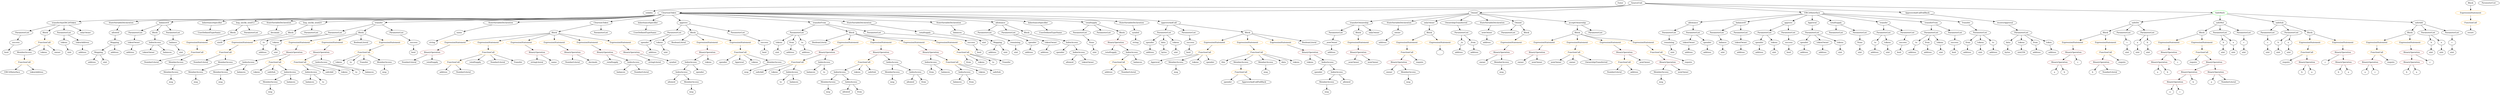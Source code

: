 strict digraph {
	graph [bb="0,0,15410,684"];
	node [label="\N"];
	Enter	[height=0.5,
		pos="9972.5,666",
		width=0.83628];
	VariableDeclaration_decimals	[color=black,
		height=0.5,
		label=decimals,
		pos="1717.5,450",
		width=1.1967];
	ElementaryTypeName_uint8	[color=black,
		height=0.5,
		label=uint8,
		pos="1374.5,378",
		width=0.7947];
	VariableDeclaration_decimals -> ElementaryTypeName_uint8	[pos="e,1396.3,389.86 1679,441.54 1663.1,438.51 1644.4,435.01 1627.5,432 1532.1,415.01 1505.3,424.01 1412.5,396 1410.7,395.44 1408.8,394.81 \
1406.9,394.13"];
	Block_Unnamed_3	[color=black,
		height=0.5,
		label=Block,
		pos="12944,450",
		width=0.90558];
	ExpressionStatement_Unnamed_7	[color=orange,
		height=0.5,
		label=ExpressionStatement,
		pos="12749,378",
		width=2.458];
	Block_Unnamed_3 -> ExpressionStatement_Unnamed_7	[pos="e,12791,394.24 12917,439.41 12887,428.81 12839,411.47 12802,398.08"];
	ExpressionStatement_Unnamed_6	[color=orange,
		height=0.5,
		label=ExpressionStatement,
		pos="12944,378",
		width=2.458];
	Block_Unnamed_3 -> ExpressionStatement_Unnamed_6	[pos="e,12944,396.1 12944,431.7 12944,424.41 12944,415.73 12944,407.54"];
	Identifier_msg_9	[color=black,
		height=0.5,
		label=msg,
		pos="4599.5,162",
		width=0.75];
	NumberLiteral_Unnamed_3	[color=black,
		height=0.5,
		label=NumberLiteral,
		pos="3542.5,234",
		width=1.765];
	Parameter_spender_4	[color=black,
		height=0.5,
		label=spender,
		pos="7139.5,378",
		width=1.1135];
	ElementaryTypeName_address_31	[color=black,
		height=0.5,
		label=address,
		pos="7140.5,306",
		width=1.0996];
	Parameter_spender_4 -> ElementaryTypeName_address_31	[pos="e,7140.3,324.1 7139.8,359.7 7139.9,352.41 7140,343.73 7140.1,335.54"];
	FunctionDefinition_allowance	[color=black,
		height=0.5,
		label=allowance,
		pos="10432,522",
		width=1.3076];
	ParameterList_Unnamed_13	[color=black,
		height=0.5,
		label=ParameterList,
		pos="10285,450",
		width=1.7095];
	FunctionDefinition_allowance -> ParameterList_Unnamed_13	[pos="e,10316,465.84 10403,507.34 10381,496.89 10350,482.35 10326,470.66"];
	ParameterList_Unnamed_12	[color=black,
		height=0.5,
		label=ParameterList,
		pos="10432,450",
		width=1.7095];
	FunctionDefinition_allowance -> ParameterList_Unnamed_12	[pos="e,10432,468.1 10432,503.7 10432,496.41 10432,487.73 10432,479.54"];
	FunctionDefinition_transferAnyERC20Token	[color=black,
		height=0.5,
		label=transferAnyERC20Token,
		pos="402.52,522",
		width=2.9293];
	ParameterList_Unnamed_46	[color=black,
		height=0.5,
		label=ParameterList,
		pos="123.52,450",
		width=1.7095];
	FunctionDefinition_transferAnyERC20Token -> ParameterList_Unnamed_46	[pos="e,168.96,462.4 345.05,506.58 296.76,494.46 228.13,477.25 180.1,465.19"];
	Block_Unnamed_19	[color=black,
		height=0.5,
		label=Block,
		pos="279.52,450",
		width=0.90558];
	FunctionDefinition_transferAnyERC20Token -> Block_Unnamed_19	[pos="e,301.43,463.46 373.06,504.23 354.47,493.65 330.47,479.99 311.43,469.16"];
	ParameterList_Unnamed_45	[color=black,
		height=0.5,
		label=ParameterList,
		pos="402.52,450",
		width=1.7095];
	FunctionDefinition_transferAnyERC20Token -> ParameterList_Unnamed_45	[pos="e,402.52,468.1 402.52,503.7 402.52,496.41 402.52,487.73 402.52,479.54"];
	ModifierInvocation_onlyOwner_1	[color=black,
		height=0.5,
		label=onlyOwner,
		pos="533.52,450",
		width=1.4323];
	FunctionDefinition_transferAnyERC20Token -> ModifierInvocation_onlyOwner_1	[pos="e,506.26,465.57 433.57,504.41 452.38,494.36 476.5,481.47 496.33,470.88"];
	BinaryOperation_Unnamed_7	[color=brown,
		height=0.5,
		label=BinaryOperation,
		pos="13265,234",
		width=1.9867];
	Identifier_a_4	[color=black,
		height=0.5,
		label=a,
		pos="13229,162",
		width=0.75];
	BinaryOperation_Unnamed_7 -> Identifier_a_4	[pos="e,13237,179.14 13256,215.7 13252,207.75 13247,198.16 13242,189.34"];
	Identifier_b_3	[color=black,
		height=0.5,
		label=b,
		pos="13301,162",
		width=0.75];
	BinaryOperation_Unnamed_7 -> Identifier_b_3	[pos="e,13292,179.14 13273,215.7 13278,207.75 13282,198.16 13287,189.34"];
	BinaryOperation_Unnamed_12	[color=brown,
		height=0.5,
		label=BinaryOperation,
		pos="12908,234",
		width=1.9867];
	Identifier_b_5	[color=black,
		height=0.5,
		label=b,
		pos="12853,162",
		width=0.75];
	BinaryOperation_Unnamed_12 -> Identifier_b_5	[pos="e,12865,178.36 12894,216.05 12887,207.44 12879,196.81 12872,187.33"];
	NumberLiteral_Unnamed_1	[color=black,
		height=0.5,
		label=NumberLiteral,
		pos="12962,162",
		width=1.765];
	BinaryOperation_Unnamed_12 -> NumberLiteral_Unnamed_1	[pos="e,12949,179.79 12921,216.05 12927,207.89 12935,197.91 12942,188.82"];
	ParameterList_Unnamed_41	[color=black,
		height=0.5,
		label=ParameterList,
		pos="6128.5,450",
		width=1.7095];
	Parameter_remaining_1	[color=black,
		height=0.5,
		label=remaining,
		pos="6275.5,378",
		width=1.2798];
	ParameterList_Unnamed_41 -> Parameter_remaining_1	[pos="e,6247.4,392.4 6159.7,434.15 6182.3,423.39 6213,408.76 6237.2,397.27"];
	Parameter_c_3	[color=black,
		height=0.5,
		label=c,
		pos="13077,378",
		width=0.75];
	ElementaryTypeName_uint_11	[color=black,
		height=0.5,
		label=uint,
		pos="13077,306",
		width=0.75];
	Parameter_c_3 -> ElementaryTypeName_uint_11	[pos="e,13077,324.1 13077,359.7 13077,352.41 13077,343.73 13077,335.54"];
	Identifier_allowed_1	[color=black,
		height=0.5,
		label=allowed,
		pos="5654.5,90",
		width=1.0858];
	Identifier_msg_14	[color=black,
		height=0.5,
		label=msg,
		pos="7836.5,162",
		width=0.75];
	ParameterList_Unnamed_11	[color=black,
		height=0.5,
		label=ParameterList,
		pos="10578,450",
		width=1.7095];
	Parameter_balance	[color=black,
		height=0.5,
		label=balance,
		pos="10606,378",
		width=1.0719];
	ParameterList_Unnamed_11 -> Parameter_balance	[pos="e,10599,396.1 10584,431.7 10587,424.15 10591,415.12 10594,406.68"];
	ElementaryTypeName_address_32	[color=black,
		height=0.5,
		label=address,
		pos="518.52,306",
		width=1.0996];
	MemberAccess_Unnamed_18	[color=black,
		height=0.5,
		label=MemberAccess,
		pos="145.52,306",
		width=1.9174];
	FunctionCall_Unnamed_26	[color=orange,
		height=0.5,
		label=FunctionCall,
		pos="145.52,234",
		width=1.6125];
	MemberAccess_Unnamed_18 -> FunctionCall_Unnamed_26	[pos="e,145.52,252.1 145.52,287.7 145.52,280.41 145.52,271.73 145.52,263.54"];
	IndexAccess_Unnamed_7	[color=black,
		height=0.5,
		label=IndexAccess,
		pos="4277.5,234",
		width=1.6402];
	IndexAccess_Unnamed_8	[color=black,
		height=0.5,
		label=IndexAccess,
		pos="4219.5,162",
		width=1.6402];
	IndexAccess_Unnamed_7 -> IndexAccess_Unnamed_8	[pos="e,4233.4,179.79 4263.5,216.05 4256.6,207.8 4248.3,197.7 4240.7,188.54"];
	Identifier_spender	[color=black,
		height=0.5,
		label=spender,
		pos="4336.5,162",
		width=1.1135];
	IndexAccess_Unnamed_7 -> Identifier_spender	[pos="e,4322.8,179.31 4291.8,216.05 4298.9,207.59 4307.7,197.19 4315.6,187.84"];
	Parameter_spender_1	[color=black,
		height=0.5,
		label=spender,
		pos="10833,378",
		width=1.1135];
	ElementaryTypeName_address_4	[color=black,
		height=0.5,
		label=address,
		pos="10833,306",
		width=1.0996];
	Parameter_spender_1 -> ElementaryTypeName_address_4	[pos="e,10833,324.1 10833,359.7 10833,352.41 10833,343.73 10833,335.54"];
	Block_Unnamed_13	[color=black,
		height=0.5,
		label=Block,
		pos="1816.5,450",
		width=0.90558];
	ExpressionStatement_Unnamed_26	[color=orange,
		height=0.5,
		label=ExpressionStatement,
		pos="1509.5,378",
		width=2.458];
	Block_Unnamed_13 -> ExpressionStatement_Unnamed_26	[pos="e,1573.2,390.88 1790.4,438.78 1783.7,436.36 1776.4,433.93 1769.5,432 1735.4,422.41 1648.5,405.22 1584.5,393.02"];
	Identifier_from_4	[color=black,
		height=0.5,
		label=from,
		pos="5984.5,234",
		width=0.7947];
	ParameterList_Unnamed_40	[color=black,
		height=0.5,
		label=ParameterList,
		pos="6269.5,450",
		width=1.7095];
	Parameter_spender_3	[color=black,
		height=0.5,
		label=spender,
		pos="6379.5,378",
		width=1.1135];
	ParameterList_Unnamed_40 -> Parameter_spender_3	[pos="e,6357.3,393.16 6294.5,433.12 6310.3,423.07 6330.8,409.99 6347.8,399.2"];
	Parameter_tokenOwner_3	[color=black,
		height=0.5,
		label=tokenOwner,
		pos="6493.5,378",
		width=1.5571];
	ParameterList_Unnamed_40 -> Parameter_tokenOwner_3	[pos="e,6454.2,391.29 6310.6,436.16 6348,424.47 6403.3,407.18 6443.4,394.68"];
	Identifier_Approval_1	[color=black,
		height=0.5,
		label=Approval,
		pos="7133.5,234",
		width=1.266];
	ElementaryTypeName_uint_19	[color=black,
		height=0.5,
		label=uint,
		pos="11340,306",
		width=0.75];
	Identifier_ERC20Interface	[color=black,
		height=0.5,
		label=ERC20Interface,
		pos="70.525,162",
		width=1.959];
	FunctionCall_Unnamed_26 -> Identifier_ERC20Interface	[pos="e,88.431,179.71 127.75,216.41 118.48,207.76 106.96,197 96.686,187.42"];
	Identifier_tokenAddress	[color=black,
		height=0.5,
		label=tokenAddress,
		pos="221.52,162",
		width=1.7372];
	FunctionCall_Unnamed_26 -> Identifier_tokenAddress	[pos="e,203.38,179.71 163.54,216.41 172.93,207.76 184.61,197 195.01,187.42"];
	BinaryOperation_Unnamed_20	[color=brown,
		height=0.5,
		label=BinaryOperation,
		pos="10014,306",
		width=1.9867];
	FunctionCall_Unnamed_7	[color=orange,
		height=0.5,
		label=FunctionCall,
		pos="10014,234",
		width=1.6125];
	BinaryOperation_Unnamed_20 -> FunctionCall_Unnamed_7	[pos="e,10014,252.1 10014,287.7 10014,280.41 10014,271.73 10014,263.54"];
	Identifier_newOwner_4	[color=black,
		height=0.5,
		label=newOwner,
		pos="10141,234",
		width=1.4046];
	BinaryOperation_Unnamed_20 -> Identifier_newOwner_4	[pos="e,10114,249.63 10042,289.12 10061,279.02 10085,265.86 10104,255.04"];
	IndexAccess_Unnamed_13	[color=black,
		height=0.5,
		label=IndexAccess,
		pos="5205.5,162",
		width=1.6402];
	MemberAccess_Unnamed_13	[color=black,
		height=0.5,
		label=MemberAccess,
		pos="5114.5,90",
		width=1.9174];
	IndexAccess_Unnamed_13 -> MemberAccess_Unnamed_13	[pos="e,5135.8,107.39 5184.4,144.76 5172.7,135.73 5157.8,124.33 5144.9,114.35"];
	IndexAccess_Unnamed_14	[color=black,
		height=0.5,
		label=IndexAccess,
		pos="5260.5,90",
		width=1.6402];
	IndexAccess_Unnamed_13 -> IndexAccess_Unnamed_14	[pos="e,5247.3,107.79 5218.8,144.05 5225.3,135.89 5233.1,125.91 5240.2,116.82"];
	FunctionCall_Unnamed_13	[color=orange,
		height=0.5,
		label=FunctionCall,
		pos="1848.5,234",
		width=1.6125];
	IndexAccess_Unnamed_6	[color=black,
		height=0.5,
		label=IndexAccess,
		pos="1886.5,162",
		width=1.6402];
	FunctionCall_Unnamed_13 -> IndexAccess_Unnamed_6	[pos="e,1877.4,179.79 1857.7,216.05 1862,208.14 1867.2,198.54 1872,189.69"];
	Identifier_safeAdd	[color=black,
		height=0.5,
		label=safeAdd,
		pos="2005.5,162",
		width=1.1689];
	FunctionCall_Unnamed_13 -> Identifier_safeAdd	[pos="e,1977.1,175.67 1880.7,218.67 1905.6,207.56 1940.2,192.12 1966.7,180.32"];
	Identifier_tokens_1	[color=black,
		height=0.5,
		label=tokens,
		pos="2100.5,162",
		width=0.97489];
	FunctionCall_Unnamed_13 -> Identifier_tokens_1	[pos="e,2073.7,173.94 1892.4,221.86 1952.8,206.51 2054.5,180.64 2056.5,180 2058.6,179.33 2060.8,178.61 2062.9,177.86"];
	Parameter_success_7	[color=black,
		height=0.5,
		label=success,
		pos="90.525,378",
		width=1.1135];
	ElementaryTypeName_bool_7	[color=black,
		height=0.5,
		label=bool,
		pos="30.525,306",
		width=0.76697];
	Parameter_success_7 -> ElementaryTypeName_bool_7	[pos="e,43.544,322.19 76.609,360.76 68.975,351.86 59.37,340.65 50.906,330.78"];
	FunctionDefinition_transferOwnership	[color=black,
		height=0.5,
		label=transferOwnership,
		pos="8428.5,522",
		width=2.1947];
	ParameterList_Unnamed_25	[color=black,
		height=0.5,
		label=ParameterList,
		pos="8268.5,450",
		width=1.7095];
	FunctionDefinition_transferOwnership -> ParameterList_Unnamed_25	[pos="e,8301.7,465.54 8393,505.46 8369.2,495.03 8337.6,481.22 8312.2,470.11"];
	Block_Unnamed_6	[color=black,
		height=0.5,
		label=Block,
		pos="8405.5,450",
		width=0.90558];
	FunctionDefinition_transferOwnership -> Block_Unnamed_6	[pos="e,8411.1,468.1 8422.8,503.7 8420.4,496.24 8417.5,487.32 8414.7,478.97"];
	ModifierInvocation_onlyOwner	[color=black,
		height=0.5,
		label=onlyOwner,
		pos="8507.5,450",
		width=1.4323];
	FunctionDefinition_transferOwnership -> ModifierInvocation_onlyOwner	[pos="e,8489.4,467.07 8447.6,504.05 8457.7,495.18 8470.1,484.17 8481,474.49"];
	Parameter_to	[color=black,
		height=0.5,
		label=to,
		pos="11500,378",
		width=0.75];
	ElementaryTypeName_address_3	[color=black,
		height=0.5,
		label=address,
		pos="11500,306",
		width=1.0996];
	Parameter_to -> ElementaryTypeName_address_3	[pos="e,11500,324.1 11500,359.7 11500,352.41 11500,343.73 11500,335.54"];
	PragmaDirective_solidity	[color=black,
		height=0.5,
		label=solidity,
		pos="3961.5,594",
		width=1.0442];
	Parameter_b_2	[color=black,
		height=0.5,
		label=b,
		pos="13682,378",
		width=0.75];
	ElementaryTypeName_uint_7	[color=black,
		height=0.5,
		label=uint,
		pos="13682,306",
		width=0.75];
	Parameter_b_2 -> ElementaryTypeName_uint_7	[pos="e,13682,324.1 13682,359.7 13682,352.41 13682,343.73 13682,335.54"];
	StateVariableDeclaration_Unnamed_7	[color=black,
		height=0.5,
		label=StateVariableDeclaration,
		pos="773.52,522",
		width=2.8184];
	VariableDeclaration_allowed	[color=black,
		height=0.5,
		label=allowed,
		pos="728.52,450",
		width=1.0858];
	StateVariableDeclaration_Unnamed_7 -> VariableDeclaration_allowed	[pos="e,739.21,467.62 762.4,503.7 757.26,495.7 751.04,486.02 745.34,477.15"];
	ExpressionStatement_Unnamed_4	[color=orange,
		height=0.5,
		label=ExpressionStatement,
		pos="13354,378",
		width=2.458];
	BinaryOperation_Unnamed_6	[color=brown,
		height=0.5,
		label=BinaryOperation,
		pos="13354,306",
		width=1.9867];
	ExpressionStatement_Unnamed_4 -> BinaryOperation_Unnamed_6	[pos="e,13354,324.1 13354,359.7 13354,352.41 13354,343.73 13354,335.54"];
	ElementaryTypeName_address_25	[color=black,
		height=0.5,
		label=address,
		pos="1629.5,306",
		width=1.0996];
	ElementaryTypeName_address_26	[color=black,
		height=0.5,
		label=address,
		pos="4046.5,306",
		width=1.0996];
	BinaryOperation_Unnamed_14	[color=brown,
		height=0.5,
		label=BinaryOperation,
		pos="12655,234",
		width=1.9867];
	Identifier_a_7	[color=black,
		height=0.5,
		label=a,
		pos="12619,162",
		width=0.75];
	BinaryOperation_Unnamed_14 -> Identifier_a_7	[pos="e,12627,179.14 12646,215.7 12642,207.75 12637,198.16 12632,189.34"];
	Identifier_b_6	[color=black,
		height=0.5,
		label=b,
		pos="12691,162",
		width=0.75];
	BinaryOperation_Unnamed_14 -> Identifier_b_6	[pos="e,12682,179.14 12663,215.7 12668,207.75 12672,198.16 12677,189.34"];
	FunctionDefinition_balanceOf_1	[color=black,
		height=0.5,
		label=balanceOf,
		pos="1036.5,522",
		width=1.3491];
	ParameterList_Unnamed_31	[color=black,
		height=0.5,
		label=ParameterList,
		pos="857.52,450",
		width=1.7095];
	FunctionDefinition_balanceOf_1 -> ParameterList_Unnamed_31	[pos="e,893.39,465.02 1004.1,508.32 976.17,497.4 935.5,481.49 904.08,469.21"];
	Block_Unnamed_11	[color=black,
		height=0.5,
		label=Block,
		pos="979.52,450",
		width=0.90558];
	FunctionDefinition_balanceOf_1 -> Block_Unnamed_11	[pos="e,992.54,466.99 1023,504.41 1016,495.83 1007.4,485.19 999.61,475.67"];
	ParameterList_Unnamed_32	[color=black,
		height=0.5,
		label=ParameterList,
		pos="1092.5,450",
		width=1.7095];
	FunctionDefinition_balanceOf_1 -> ParameterList_Unnamed_32	[pos="e,1079,467.96 1049.8,504.41 1056.4,496.16 1064.5,486.01 1071.9,476.78"];
	FunctionDefinition_balanceOf	[color=black,
		height=0.5,
		label=balanceOf,
		pos="10719,522",
		width=1.3491];
	FunctionDefinition_balanceOf -> ParameterList_Unnamed_11	[pos="e,10608,465.94 10690,507 10670,496.69 10641,482.52 10618,471.02"];
	ParameterList_Unnamed_10	[color=black,
		height=0.5,
		label=ParameterList,
		pos="10719,450",
		width=1.7095];
	FunctionDefinition_balanceOf -> ParameterList_Unnamed_10	[pos="e,10719,468.1 10719,503.7 10719,496.41 10719,487.73 10719,479.54"];
	Identifier_allowed	[color=black,
		height=0.5,
		label=allowed,
		pos="4156.5,90",
		width=1.0858];
	Parameter_to_1	[color=black,
		height=0.5,
		label=to,
		pos="11758,378",
		width=0.75];
	ElementaryTypeName_address_6	[color=black,
		height=0.5,
		label=address,
		pos="11747,306",
		width=1.0996];
	Parameter_to_1 -> ElementaryTypeName_address_6	[pos="e,11749,324.1 11755,359.7 11754,352.32 11752,343.52 11751,335.25"];
	StateVariableDeclaration_Unnamed	[color=black,
		height=0.5,
		label=StateVariableDeclaration,
		pos="8640.5,522",
		width=2.8184];
	VariableDeclaration_owner	[color=black,
		height=0.5,
		label=owner,
		pos="8620.5,450",
		width=0.93331];
	StateVariableDeclaration_Unnamed -> VariableDeclaration_owner	[pos="e,8625.4,468.1 8635.6,503.7 8633.4,496.24 8630.9,487.32 8628.5,478.97"];
	BooleanLiteral_Unnamed_2	[color=black,
		height=0.5,
		label=BooleanLiteral,
		pos="5090.5,378",
		width=1.7788];
	InheritanceSpecifier_Unnamed_1	[color=black,
		height=0.5,
		label=InheritanceSpecifier,
		pos="1333.5,522",
		width=2.3333];
	UserDefinedTypeName_Unnamed_1	[color=black,
		height=0.5,
		label=UserDefinedTypeName,
		pos="1295.5,450",
		width=2.7214];
	InheritanceSpecifier_Unnamed_1 -> UserDefinedTypeName_Unnamed_1	[pos="e,1304.8,468.1 1324.1,503.7 1319.9,495.98 1314.9,486.71 1310.2,478.11"];
	FunctionDefinition_bug_unchk_send12	[color=black,
		height=0.5,
		label=bug_unchk_send12,
		pos="1546.5,522",
		width=2.3194];
	Block_Unnamed_9	[color=black,
		height=0.5,
		label=Block,
		pos="1444.5,450",
		width=0.90558];
	FunctionDefinition_bug_unchk_send12 -> Block_Unnamed_9	[pos="e,1464.4,464.65 1522.4,504.41 1507.7,494.37 1489,481.49 1473.5,470.9"];
	ParameterList_Unnamed_28	[color=black,
		height=0.5,
		label=ParameterList,
		pos="1556.5,450",
		width=1.7095];
	FunctionDefinition_bug_unchk_send12 -> ParameterList_Unnamed_28	[pos="e,1554.1,468.1 1549,503.7 1550.1,496.32 1551.3,487.52 1552.5,479.25"];
	FunctionCall_Unnamed_11	[color=orange,
		height=0.5,
		label=FunctionCall,
		pos="6906.5,234",
		width=1.6125];
	ElementaryTypeName_address_23	[color=black,
		height=0.5,
		label=address,
		pos="6845.5,162",
		width=1.0996];
	FunctionCall_Unnamed_11 -> ElementaryTypeName_address_23	[pos="e,6859.5,178.99 6892.1,216.41 6884.5,207.74 6875.1,196.97 6866.8,187.38"];
	NumberLiteral_Unnamed_9	[color=black,
		height=0.5,
		label=NumberLiteral,
		pos="6966.5,162",
		width=1.765];
	FunctionCall_Unnamed_11 -> NumberLiteral_Unnamed_9	[pos="e,6952,179.96 6920.7,216.41 6927.9,208.08 6936.7,197.8 6944.7,188.49"];
	ElementaryTypeName_address	[color=black,
		height=0.5,
		label=address,
		pos="10719,306",
		width=1.0996];
	ExpressionStatement_Unnamed_14	[color=orange,
		height=0.5,
		label=ExpressionStatement,
		pos="9536.5,378",
		width=2.458];
	BinaryOperation_Unnamed_19	[color=brown,
		height=0.5,
		label=BinaryOperation,
		pos="9475.5,306",
		width=1.9867];
	ExpressionStatement_Unnamed_14 -> BinaryOperation_Unnamed_19	[pos="e,9490.2,323.79 9521.8,360.05 9514.5,351.71 9505.6,341.49 9497.5,332.25"];
	NumberLiteral_Unnamed_4	[color=black,
		height=0.5,
		label=NumberLiteral,
		pos="2542.5,234",
		width=1.765];
	Parameter_tokens_8	[color=black,
		height=0.5,
		label=tokens,
		pos="402.52,378",
		width=0.97489];
	ElementaryTypeName_uint_30	[color=black,
		height=0.5,
		label=uint,
		pos="433.52,306",
		width=0.75];
	Parameter_tokens_8 -> ElementaryTypeName_uint_30	[pos="e,426.09,323.79 410.03,360.05 413.46,352.32 417.6,342.96 421.45,334.27"];
	ElementaryTypeName_address_19	[color=black,
		height=0.5,
		label=address,
		pos="6127.5,306",
		width=1.0996];
	ParameterList_Unnamed_24	[color=black,
		height=0.5,
		label=ParameterList,
		pos="9325.5,450",
		width=1.7095];
	BinaryOperation_Unnamed_26	[color=brown,
		height=0.5,
		label=BinaryOperation,
		pos="6929.5,378",
		width=1.9867];
	Identifier__totalSupply_3	[color=black,
		height=0.5,
		label=_totalSupply,
		pos="6888.5,306",
		width=1.6125];
	BinaryOperation_Unnamed_26 -> Identifier__totalSupply_3	[pos="e,6898.5,324.1 6919.4,359.7 6914.8,351.9 6909.3,342.51 6904.2,333.83"];
	IndexAccess_Unnamed_1	[color=black,
		height=0.5,
		label=IndexAccess,
		pos="7023.5,306",
		width=1.6402];
	BinaryOperation_Unnamed_26 -> IndexAccess_Unnamed_1	[pos="e,7002.1,322.99 6951.8,360.41 6964.2,351.21 6979.7,339.64 6993.1,329.63"];
	ContractDefinition_CleariumToken	[color=black,
		height=0.5,
		label=CleariumToken,
		pos="4084.5,594",
		width=1.8759];
	ContractDefinition_CleariumToken -> FunctionDefinition_transferAnyERC20Token	[pos="e,496.69,530.37 4037.4,580.84 4027.9,578.85 4017.9,577.09 4008.5,576 3639.3,533.2 1034.9,554.08 663.52,540 612.27,538.06 555.44,\
534.52 507.93,531.17"];
	ContractDefinition_CleariumToken -> StateVariableDeclaration_Unnamed_7	[pos="e,860.47,531.58 4037.4,580.85 4027.9,578.86 4017.9,577.1 4008.5,576 3674.1,537.04 1314.8,555.92 978.52,540 943.67,538.35 905.56,\
535.48 871.76,532.57"];
	ContractDefinition_CleariumToken -> FunctionDefinition_balanceOf_1	[pos="e,1083.1,527.81 4037.4,580.86 4027.9,578.87 4017.9,577.1 4008.5,576 3397.5,504.48 1855,569.56 1240.5,540 1191.1,537.62 1135.2,532.81 \
1094.4,528.91"];
	ContractDefinition_CleariumToken -> InheritanceSpecifier_Unnamed_1	[pos="e,1398.7,533.68 4036.9,580.78 4027.6,578.83 4017.8,577.09 4008.5,576 3444.8,509.7 2020.5,583.57 1454.5,540 1440,538.88 1424.6,537.15 \
1409.8,535.2"];
	ContractDefinition_CleariumToken -> FunctionDefinition_bug_unchk_send12	[pos="e,1604.9,535.19 4036.9,580.79 4027.6,578.83 4017.8,577.09 4008.5,576 3485.7,514.21 2163.5,591.51 1639.5,540 1631.9,539.25 1623.9,\
538.2 1616,536.99"];
	StateVariableDeclaration_Unnamed_4	[color=black,
		height=0.5,
		label=StateVariableDeclaration,
		pos="1749.5,522",
		width=2.8184];
	ContractDefinition_CleariumToken -> StateVariableDeclaration_Unnamed_4	[pos="e,1820.1,535.27 4036.9,580.8 4027.6,578.85 4017.8,577.1 4008.5,576 3534.5,519.6 2336.2,580.23 1860.5,540 1851.1,539.2 1841.3,538.1 \
1831.5,536.83"];
	FunctionDefinition_bug_unchk_send25	[color=black,
		height=0.5,
		label=bug_unchk_send25,
		pos="1952.5,522",
		width=2.3194];
	ContractDefinition_CleariumToken -> FunctionDefinition_bug_unchk_send25	[pos="e,2033,527.03 4036.9,580.84 4027.6,578.88 4017.8,577.12 4008.5,576 3640.7,531.34 2711.9,552.09 2341.5,540 2239.8,536.68 2123.1,531.38 \
2044.3,527.58"];
	FunctionDefinition_transfer_1	[color=black,
		height=0.5,
		label=transfer,
		pos="2389.5,522",
		width=1.0719];
	ContractDefinition_CleariumToken -> FunctionDefinition_transfer_1	[pos="e,2428.2,523.83 4036.9,580.92 4027.6,578.95 4017.8,577.18 4008.5,576 3849.9,555.85 2695.7,529.68 2439.7,524.08"];
	StateVariableDeclaration_Unnamed_3	[color=black,
		height=0.5,
		label=StateVariableDeclaration,
		pos="3462.5,522",
		width=2.8184];
	ContractDefinition_CleariumToken -> StateVariableDeclaration_Unnamed_3	[pos="e,3551.4,531.02 4036,581.22 4026.9,579.27 4017.5,577.43 4008.5,576 3965.8,569.17 3708.1,545.29 3562.6,532.04"];
	FunctionDefinition_CleariumToken	[color=black,
		height=0.5,
		label=CleariumToken,
		pos="3733.5,522",
		width=1.8759];
	ContractDefinition_CleariumToken -> FunctionDefinition_CleariumToken	[pos="e,3787.9,532.98 4034.3,581.54 4025.7,579.65 4016.9,577.74 4008.5,576 3937,561.12 3854.8,545.46 3799,535.06"];
	InheritanceSpecifier_Unnamed	[color=black,
		height=0.5,
		label=InheritanceSpecifier,
		pos="4069.5,522",
		width=2.3333];
	ContractDefinition_CleariumToken -> InheritanceSpecifier_Unnamed	[pos="e,4073.2,540.1 4080.8,575.7 4079.2,568.32 4077.4,559.52 4075.6,551.25"];
	FunctionDefinition_approve_1	[color=black,
		height=0.5,
		label=approve,
		pos="4317.5,522",
		width=1.1412];
	ContractDefinition_CleariumToken -> FunctionDefinition_approve_1	[pos="e,4284.4,532.97 4128.1,579.92 4169.6,567.45 4231.8,548.77 4273.4,536.24"];
	FunctionDefinition_transferFrom_1	[color=black,
		height=0.5,
		label=transferFrom,
		pos="5025.5,522",
		width=1.6402];
	ContractDefinition_CleariumToken -> FunctionDefinition_transferFrom_1	[pos="e,4968.5,527.24 4148.8,588.22 4319.4,575.53 4782.1,541.11 4957.2,528.08"];
	StateVariableDeclaration_Unnamed_5	[color=black,
		height=0.5,
		label=StateVariableDeclaration,
		pos="5320.5,522",
		width=2.8184];
	ContractDefinition_CleariumToken -> StateVariableDeclaration_Unnamed_5	[pos="e,5229.4,530.29 4151,590.02 4312.4,582.67 4738.4,562.62 5093.5,540 5134.3,537.4 5179.1,534.14 5218.1,531.16"];
	StateVariableDeclaration_Unnamed_6	[color=black,
		height=0.5,
		label=StateVariableDeclaration,
		pos="5863.5,522",
		width=2.8184];
	ContractDefinition_CleariumToken -> StateVariableDeclaration_Unnamed_6	[pos="e,5765.3,526.87 4151,590.38 4418.8,579.85 5420,540.45 5754.2,527.3"];
	FunctionDefinition_allowance_1	[color=black,
		height=0.5,
		label=allowance,
		pos="6191.5,522",
		width=1.3076];
	ContractDefinition_CleariumToken -> FunctionDefinition_allowance_1	[pos="e,6146.1,527.21 4151.9,592.32 4396.6,589.6 5261.4,577.74 5973.5,540 6028.3,537.1 6090.8,532.05 6134.7,528.21"];
	InheritanceSpecifier_Unnamed_2	[color=black,
		height=0.5,
		label=InheritanceSpecifier,
		pos="6404.5,522",
		width=2.3333];
	ContractDefinition_CleariumToken -> InheritanceSpecifier_Unnamed_2	[pos="e,6333.5,531.96 4152.4,593.39 4419.3,594.51 5423.4,594.62 6247.5,540 6271.8,538.39 6298.2,535.84 6322.3,533.21"];
	FunctionDefinition_totalSupply_1	[color=black,
		height=0.5,
		label=totalSupply,
		pos="6746.5,522",
		width=1.4739];
	ContractDefinition_CleariumToken -> FunctionDefinition_totalSupply_1	[pos="e,6695.5,527.17 4152.2,592.66 4437.3,590.98 5568.8,581.88 6497.5,540 6561.2,537.13 6633.9,531.95 6684.2,528.06"];
	StateVariableDeclaration_Unnamed_2	[color=black,
		height=0.5,
		label=StateVariableDeclaration,
		pos="7011.5,522",
		width=2.8184];
	ContractDefinition_CleariumToken -> StateVariableDeclaration_Unnamed_2	[pos="e,6924.4,531.53 4152.5,593.28 4459.9,594.21 5751,594.51 6808.5,540 6842.7,538.24 6880.1,535.38 6913.3,532.5"];
	FunctionDefinition_approveAndCall	[color=black,
		height=0.5,
		label=approveAndCall,
		pos="7278.5,522",
		width=1.9867];
	ContractDefinition_CleariumToken -> FunctionDefinition_approveAndCall	[pos="e,7216,531.08 4152.1,592.65 4542.9,590.52 6515.6,578.01 7121.5,540 7148.7,538.3 7178.4,535.36 7204.6,532.39"];
	Identifier_to_4	[color=black,
		height=0.5,
		label=to,
		pos="4849.5,90",
		width=0.75];
	Block_Unnamed_2	[color=black,
		height=0.5,
		label=Block,
		pos="13549,450",
		width=0.90558];
	Block_Unnamed_2 -> ExpressionStatement_Unnamed_4	[pos="e,13396,394.24 13522,439.41 13492,428.81 13444,411.47 13407,398.08"];
	ExpressionStatement_Unnamed_5	[color=orange,
		height=0.5,
		label=ExpressionStatement,
		pos="13549,378",
		width=2.458];
	Block_Unnamed_2 -> ExpressionStatement_Unnamed_5	[pos="e,13549,396.1 13549,431.7 13549,424.41 13549,415.73 13549,407.54"];
	Parameter_success_3	[color=black,
		height=0.5,
		label=success,
		pos="2548.5,378",
		width=1.1135];
	ElementaryTypeName_bool_3	[color=black,
		height=0.5,
		label=bool,
		pos="2548.5,306",
		width=0.76697];
	Parameter_success_3 -> ElementaryTypeName_bool_3	[pos="e,2548.5,324.1 2548.5,359.7 2548.5,352.41 2548.5,343.73 2548.5,335.54"];
	Identifier_b_2	[color=black,
		height=0.5,
		label=b,
		pos="14382,162",
		width=0.75];
	ElementaryTypeName_uint_14	[color=black,
		height=0.5,
		label=uint,
		pos="10292,306",
		width=0.75];
	Identifier_msg_5	[color=black,
		height=0.5,
		label=msg,
		pos="1628.5,18",
		width=0.75];
	ElementaryTypeName_uint_29	[color=black,
		height=0.5,
		label=uint,
		pos="7304.5,306",
		width=0.75];
	Identifier_balances_6	[color=black,
		height=0.5,
		label=balances,
		pos="1877.5,90",
		width=1.1828];
	StateVariableDeclaration_Unnamed_4 -> VariableDeclaration_decimals	[pos="e,1725.3,468.1 1741.6,503.7 1738.1,496.07 1733.9,486.92 1730,478.4"];
	FunctionDefinition_bug_unchk_send25 -> Block_Unnamed_13	[pos="e,1839.9,463.05 1921.3,504.94 1900,493.98 1871.8,479.47 1850.1,468.26"];
	ParameterList_Unnamed_35	[color=black,
		height=0.5,
		label=ParameterList,
		pos="1947.5,450",
		width=1.7095];
	FunctionDefinition_bug_unchk_send25 -> ParameterList_Unnamed_35	[pos="e,1948.7,468.1 1951.3,503.7 1950.8,496.41 1950.1,487.73 1949.6,479.54"];
	FunctionDefinition_approve	[color=black,
		height=0.5,
		label=approve,
		pos="11001,522",
		width=1.1412];
	ParameterList_Unnamed_16	[color=black,
		height=0.5,
		label=ParameterList,
		pos="10860,450",
		width=1.7095];
	FunctionDefinition_approve -> ParameterList_Unnamed_16	[pos="e,10890,466.05 10974,507.83 10953,497.48 10924,482.89 10900,471.09"];
	ParameterList_Unnamed_17	[color=black,
		height=0.5,
		label=ParameterList,
		pos="11001,450",
		width=1.7095];
	FunctionDefinition_approve -> ParameterList_Unnamed_17	[pos="e,11001,468.1 11001,503.7 11001,496.41 11001,487.73 11001,479.54"];
	Identifier_owner_1	[color=black,
		height=0.5,
		label=owner,
		pos="8613.5,162",
		width=0.93331];
	ElementaryTypeName_uint_13	[color=black,
		height=0.5,
		label=uint,
		pos="10606,306",
		width=0.75];
	Parameter_balance -> ElementaryTypeName_uint_13	[pos="e,10606,324.1 10606,359.7 10606,352.41 10606,343.73 10606,335.54"];
	ModifierDefinition_onlyOwner	[color=black,
		height=0.5,
		label=onlyOwner,
		pos="8851.5,522",
		width=1.4323];
	Block_Unnamed_5	[color=black,
		height=0.5,
		label=Block,
		pos="8851.5,450",
		width=0.90558];
	ModifierDefinition_onlyOwner -> Block_Unnamed_5	[pos="e,8851.5,468.1 8851.5,503.7 8851.5,496.41 8851.5,487.73 8851.5,479.54"];
	ElementaryTypeName_bytes_1	[color=black,
		height=0.5,
		label=bytes,
		pos="7228.5,306",
		width=0.85014];
	ExpressionStatement_Unnamed_1	[color=orange,
		height=0.5,
		label=ExpressionStatement,
		pos="14656,378",
		width=2.458];
	FunctionCall_Unnamed	[color=orange,
		height=0.5,
		label=FunctionCall,
		pos="14656,306",
		width=1.6125];
	ExpressionStatement_Unnamed_1 -> FunctionCall_Unnamed	[pos="e,14656,324.1 14656,359.7 14656,352.41 14656,343.73 14656,335.54"];
	ElementaryTypeName_address_1	[color=black,
		height=0.5,
		label=address,
		pos="10395,306",
		width=1.0996];
	Parameter_remaining	[color=black,
		height=0.5,
		label=remaining,
		pos="10275,378",
		width=1.2798];
	ParameterList_Unnamed_13 -> Parameter_remaining	[pos="e,10277,396.1 10282,431.7 10281,424.32 10280,415.52 10279,407.25"];
	Parameter_tokens	[color=black,
		height=0.5,
		label=tokens,
		pos="11580,378",
		width=0.97489];
	ElementaryTypeName_uint_15	[color=black,
		height=0.5,
		label=uint,
		pos="11585,306",
		width=0.75];
	Parameter_tokens -> ElementaryTypeName_uint_15	[pos="e,11583,324.1 11581,359.7 11581,352.41 11582,343.73 11582,335.54"];
	VariableDeclaration_spender	[color=black,
		height=0.5,
		label=spender,
		pos="11117,378",
		width=1.1135];
	ElementaryTypeName_address_10	[color=black,
		height=0.5,
		label=address,
		pos="11117,306",
		width=1.0996];
	VariableDeclaration_spender -> ElementaryTypeName_address_10	[pos="e,11117,324.1 11117,359.7 11117,352.41 11117,343.73 11117,335.54"];
	BinaryOperation_Unnamed_2	[color=brown,
		height=0.5,
		label=BinaryOperation,
		pos="14607,234",
		width=1.9867];
	Identifier_a_1	[color=black,
		height=0.5,
		label=a,
		pos="14571,162",
		width=0.75];
	BinaryOperation_Unnamed_2 -> Identifier_a_1	[pos="e,14579,179.14 14598,215.7 14594,207.75 14589,198.16 14584,189.34"];
	Identifier_c_1	[color=black,
		height=0.5,
		label=c,
		pos="14643,162",
		width=0.75];
	BinaryOperation_Unnamed_2 -> Identifier_c_1	[pos="e,14634,179.14 14615,215.7 14620,207.75 14624,198.16 14629,189.34"];
	ElementaryTypeName_uint_3	[color=black,
		height=0.5,
		label=uint,
		pos="14094,306",
		width=0.75];
	EventDefinition_OwnershipTransferred	[color=black,
		height=0.5,
		label=OwnershipTransferred,
		pos="9015.5,522",
		width=2.6243];
	ParameterList_Unnamed_23	[color=black,
		height=0.5,
		label=ParameterList,
		pos="9025.5,450",
		width=1.7095];
	EventDefinition_OwnershipTransferred -> ParameterList_Unnamed_23	[pos="e,9023.1,468.1 9018,503.7 9019.1,496.32 9020.3,487.52 9021.5,479.25"];
	ParameterList_Unnamed_3	[color=black,
		height=0.5,
		label=ParameterList,
		pos="13953,450",
		width=1.7095];
	Parameter_c_1	[color=black,
		height=0.5,
		label=c,
		pos="13950,378",
		width=0.75];
	ParameterList_Unnamed_3 -> Parameter_c_1	[pos="e,13950,396.1 13952,431.7 13951,424.41 13951,415.73 13951,407.54"];
	Identifier_tokens	[color=black,
		height=0.5,
		label=tokens,
		pos="1538.5,162",
		width=0.97489];
	BinaryOperation_Unnamed	[color=brown,
		height=0.5,
		label=BinaryOperation,
		pos="14859,306",
		width=1.9867];
	BinaryOperation_Unnamed_1	[color=brown,
		height=0.5,
		label=BinaryOperation,
		pos="14859,234",
		width=1.9867];
	BinaryOperation_Unnamed -> BinaryOperation_Unnamed_1	[pos="e,14859,252.1 14859,287.7 14859,280.41 14859,271.73 14859,263.54"];
	Identifier_c	[color=black,
		height=0.5,
		label=c,
		pos="14976,234",
		width=0.75];
	BinaryOperation_Unnamed -> Identifier_c	[pos="e,14956,246.84 14885,288.94 14903,278.11 14927,263.82 14946,252.67"];
	Block_Unnamed_7	[color=black,
		height=0.5,
		label=Block,
		pos="9731.5,450",
		width=0.90558];
	Block_Unnamed_7 -> ExpressionStatement_Unnamed_14	[pos="e,9579,394.24 9704.8,439.41 9675.3,428.81 9627,411.47 9589.7,398.08"];
	ExpressionStatement_Unnamed_13	[color=orange,
		height=0.5,
		label=ExpressionStatement,
		pos="9731.5,378",
		width=2.458];
	Block_Unnamed_7 -> ExpressionStatement_Unnamed_13	[pos="e,9731.5,396.1 9731.5,431.7 9731.5,424.41 9731.5,415.73 9731.5,407.54"];
	ExpressionStatement_Unnamed_15	[color=orange,
		height=0.5,
		label=ExpressionStatement,
		pos="9926.5,378",
		width=2.458];
	Block_Unnamed_7 -> ExpressionStatement_Unnamed_15	[pos="e,9881.1,393.81 9756.6,438.32 9761.8,436.17 9767.3,433.97 9772.5,432 9804.6,419.83 9841,407.27 9870.3,397.44"];
	ExpressionStatement_Unnamed_12	[color=orange,
		height=0.5,
		label=ExpressionStatement,
		pos="10122,378",
		width=2.458];
	Block_Unnamed_7 -> ExpressionStatement_Unnamed_12	[pos="e,10056,390.56 9755.9,437.73 9761.3,435.57 9767,433.51 9772.5,432 9881.2,402.18 9912.2,413.63 10024,396 10031,394.88 10038,393.67 \
10045,392.44"];
	Identifier_msg_12	[color=black,
		height=0.5,
		label=msg,
		pos="8225.5,18",
		width=0.75];
	Identifier_msg_2	[color=black,
		height=0.5,
		label=msg,
		pos="10241,90",
		width=0.75];
	ParameterList_Unnamed_33	[color=black,
		height=0.5,
		label=ParameterList,
		pos="2088.5,450",
		width=1.7095];
	FunctionDefinition_transfer_1 -> ParameterList_Unnamed_33	[pos="e,2135.7,461.96 2355.6,513.11 2304.9,501.33 2208.9,478.99 2146.8,464.56"];
	Block_Unnamed_12	[color=black,
		height=0.5,
		label=Block,
		pos="2230.5,450",
		width=0.90558];
	FunctionDefinition_transfer_1 -> Block_Unnamed_12	[pos="e,2255.4,461.96 2362.2,508.97 2335.6,497.25 2295,479.39 2265.9,466.59"];
	ParameterList_Unnamed_34	[color=black,
		height=0.5,
		label=ParameterList,
		pos="2469.5,450",
		width=1.7095];
	FunctionDefinition_transfer_1 -> ParameterList_Unnamed_34	[pos="e,2450.8,467.38 2406.9,505.81 2417.2,496.78 2430.5,485.11 2442.2,474.87"];
	ElementaryTypeName_bytes	[color=black,
		height=0.5,
		label=bytes,
		pos="12347,306",
		width=0.85014];
	FunctionCall_Unnamed_6	[color=orange,
		height=0.5,
		label=FunctionCall,
		pos="9713.5,306",
		width=1.6125];
	ExpressionStatement_Unnamed_13 -> FunctionCall_Unnamed_6	[pos="e,9717.9,324.1 9727.1,359.7 9725.2,352.32 9722.9,343.52 9720.8,335.25"];
	Parameter__newOwner	[color=black,
		height=0.5,
		label=_newOwner,
		pos="8243.5,378",
		width=1.5432];
	ParameterList_Unnamed_25 -> Parameter__newOwner	[pos="e,8249.6,396.1 8262.3,431.7 8259.7,424.15 8256.4,415.12 8253.4,406.68"];
	IndexAccess_Unnamed_3	[color=black,
		height=0.5,
		label=IndexAccess,
		pos="1540.5,234",
		width=1.6402];
	MemberAccess_Unnamed_5	[color=black,
		height=0.5,
		label=MemberAccess,
		pos="1312.5,162",
		width=1.9174];
	IndexAccess_Unnamed_3 -> MemberAccess_Unnamed_5	[pos="e,1356.1,176.39 1500,220.57 1463,209.19 1407.9,192.28 1367,179.73"];
	Identifier_balances_3	[color=black,
		height=0.5,
		label=balances,
		pos="1442.5,162",
		width=1.1828];
	IndexAccess_Unnamed_3 -> Identifier_balances_3	[pos="e,1463.7,178.1 1518.3,217.12 1504.9,207.52 1487.5,195.16 1472.9,184.67"];
	MemberAccess_Unnamed_4	[color=black,
		height=0.5,
		label=MemberAccess,
		pos="1000.5,162",
		width=1.9174];
	Identifier_msg_3	[color=black,
		height=0.5,
		label=msg,
		pos="1000.5,90",
		width=0.75];
	MemberAccess_Unnamed_4 -> Identifier_msg_3	[pos="e,1000.5,108.1 1000.5,143.7 1000.5,136.41 1000.5,127.73 1000.5,119.54"];
	Parameter_tokenAddress	[color=black,
		height=0.5,
		label=tokenAddress,
		pos="518.52,378",
		width=1.7372];
	Parameter_tokenAddress -> ElementaryTypeName_address_32	[pos="e,518.52,324.1 518.52,359.7 518.52,352.41 518.52,343.73 518.52,335.54"];
	Parameter_data	[color=black,
		height=0.5,
		label=data,
		pos="12350,378",
		width=0.75];
	Parameter_data -> ElementaryTypeName_bytes	[pos="e,12347,324.1 12349,359.7 12348,352.41 12348,343.73 12348,335.54"];
	IndexAccess_Unnamed_10	[color=black,
		height=0.5,
		label=IndexAccess,
		pos="6000.5,162",
		width=1.6402];
	Identifier_balances_8	[color=black,
		height=0.5,
		label=balances,
		pos="5955.5,90",
		width=1.1828];
	IndexAccess_Unnamed_10 -> Identifier_balances_8	[pos="e,5966.3,107.79 5989.6,144.05 5984.5,136.06 5978.2,126.33 5972.5,117.4"];
	Identifier_from_1	[color=black,
		height=0.5,
		label=from,
		pos="6044.5,90",
		width=0.7947];
	IndexAccess_Unnamed_10 -> Identifier_from_1	[pos="e,6034.3,107.31 6011.2,144.05 6016.3,135.94 6022.5,126.04 6028.2,117.01"];
	FunctionCall_Unnamed_19	[color=orange,
		height=0.5,
		label=FunctionCall,
		pos="4952.5,234",
		width=1.6125];
	Identifier_safeAdd_1	[color=black,
		height=0.5,
		label=safeAdd,
		pos="4686.5,162",
		width=1.1689];
	FunctionCall_Unnamed_19 -> Identifier_safeAdd_1	[pos="e,4718.5,174.11 4908.6,221.78 4900.9,219.84 4893,217.85 4885.5,216 4819.8,199.68 4802.6,198.72 4737.5,180 4734.8,179.22 4732,178.39 \
4729.2,177.53"];
	Identifier_tokens_7	[color=black,
		height=0.5,
		label=tokens,
		pos="4781.5,162",
		width=0.97489];
	FunctionCall_Unnamed_19 -> Identifier_tokens_7	[pos="e,4808.4,173.99 4918.3,219 4889.5,207.21 4848.4,190.36 4818.7,178.22"];
	IndexAccess_Unnamed_16	[color=black,
		height=0.5,
		label=IndexAccess,
		pos="4893.5,162",
		width=1.6402];
	FunctionCall_Unnamed_19 -> IndexAccess_Unnamed_16	[pos="e,4907.8,179.96 4938.5,216.41 4931.5,208.08 4922.9,197.8 4915,188.49"];
	Parameter_to_2	[color=black,
		height=0.5,
		label=to,
		pos="1642.5,378",
		width=0.75];
	ParameterList_Unnamed_33 -> Parameter_to_2	[pos="e,1663,390.12 2043.9,437.23 2035.5,435.28 2026.8,433.43 2018.5,432 1868.8,406.01 1824.8,437.02 1678.5,396 1676.9,395.55 1675.3,395.02 \
1673.6,394.45"];
	Parameter_tokens_4	[color=black,
		height=0.5,
		label=tokens,
		pos="1722.5,378",
		width=0.97489];
	ParameterList_Unnamed_33 -> Parameter_tokens_4	[pos="e,1748.9,390.05 2043.5,437.39 2035.2,435.45 2026.6,433.56 2018.5,432 1907.9,410.68 1876.7,424.08 1767.5,396 1764.9,395.33 1762.3,\
394.57 1759.6,393.74"];
	BinaryOperation_Unnamed_13	[color=brown,
		height=0.5,
		label=BinaryOperation,
		pos="12754,306",
		width=1.9867];
	ExpressionStatement_Unnamed_7 -> BinaryOperation_Unnamed_13	[pos="e,12752,324.1 12750,359.7 12750,352.41 12751,343.73 12751,335.54"];
	Identifier_tokens_5	[color=black,
		height=0.5,
		label=tokens,
		pos="6112.5,162",
		width=0.97489];
	BinaryOperation_Unnamed_16	[color=brown,
		height=0.5,
		label=BinaryOperation,
		pos="8673.5,234",
		width=1.9867];
	BinaryOperation_Unnamed_16 -> Identifier_owner_1	[pos="e,8627.1,178.83 8659,216.05 8651.6,207.47 8642.6,196.89 8634.5,187.44"];
	MemberAccess_Unnamed_1	[color=black,
		height=0.5,
		label=MemberAccess,
		pos="8734.5,162",
		width=1.9174];
	BinaryOperation_Unnamed_16 -> MemberAccess_Unnamed_1	[pos="e,8719.9,179.79 8688.3,216.05 8695.6,207.71 8704.5,197.49 8712.5,188.25"];
	ExpressionStatement_Unnamed_9	[color=orange,
		height=0.5,
		label=ExpressionStatement,
		pos="8697.5,378",
		width=2.458];
	Block_Unnamed_5 -> ExpressionStatement_Unnamed_9	[pos="e,8732.5,394.91 8826.8,437.75 8804.2,427.47 8770.2,412.01 8742.7,399.53"];
	ExpressionStatement_Unnamed_10	[color=orange,
		height=0.5,
		label=ExpressionStatement,
		pos="8892.5,378",
		width=2.458];
	Block_Unnamed_5 -> ExpressionStatement_Unnamed_10	[pos="e,8882.6,395.96 8861.2,432.41 8865.9,424.42 8871.6,414.64 8876.9,405.64"];
	BinaryOperation_Unnamed_30	[color=brown,
		height=0.5,
		label=BinaryOperation,
		pos="5744.5,306",
		width=1.9867];
	IndexAccess_Unnamed_9	[color=black,
		height=0.5,
		label=IndexAccess,
		pos="5744.5,234",
		width=1.6402];
	BinaryOperation_Unnamed_30 -> IndexAccess_Unnamed_9	[pos="e,5744.5,252.1 5744.5,287.7 5744.5,280.41 5744.5,271.73 5744.5,263.54"];
	FunctionCall_Unnamed_17	[color=orange,
		height=0.5,
		label=FunctionCall,
		pos="5879.5,234",
		width=1.6125];
	BinaryOperation_Unnamed_30 -> FunctionCall_Unnamed_17	[pos="e,5850.7,249.94 5774.8,289.29 5794.2,279.22 5819.6,266.05 5840.5,255.21"];
	MemberAccess_Unnamed_15	[color=black,
		height=0.5,
		label=MemberAccess,
		pos="7266.5,234",
		width=1.9174];
	Identifier_msg_13	[color=black,
		height=0.5,
		label=msg,
		pos="7266.5,162",
		width=0.75];
	MemberAccess_Unnamed_15 -> Identifier_msg_13	[pos="e,7266.5,180.1 7266.5,215.7 7266.5,208.41 7266.5,199.73 7266.5,191.54"];
	ParameterList_Unnamed_38	[color=black,
		height=0.5,
		label=ParameterList,
		pos="4944.5,450",
		width=1.7095];
	Parameter_tokens_6	[color=black,
		height=0.5,
		label=tokens,
		pos="4825.5,378",
		width=0.97489];
	ParameterList_Unnamed_38 -> Parameter_tokens_6	[pos="e,4847.9,392.14 4918.1,433.46 4900.2,422.95 4876.5,409 4857.6,397.85"];
	Parameter_from_2	[color=black,
		height=0.5,
		label=from,
		pos="4907.5,378",
		width=0.7947];
	ParameterList_Unnamed_38 -> Parameter_from_2	[pos="e,4916.1,395.31 4935.6,432.05 4931.3,424.03 4926.2,414.26 4921.4,405.3"];
	Parameter_to_3	[color=black,
		height=0.5,
		label=to,
		pos="4981.5,378",
		width=0.75];
	ParameterList_Unnamed_38 -> Parameter_to_3	[pos="e,4972.9,395.31 4953.5,432.05 4957.7,424.03 4962.9,414.26 4967.6,405.3"];
	FunctionDefinition_safeDiv	[color=black,
		height=0.5,
		label=safeDiv,
		pos="13148,522",
		width=1.0719];
	FunctionDefinition_safeDiv -> Block_Unnamed_3	[pos="e,12971,460.32 13117,510.52 13081,498.1 13020,477.4 12981,463.98"];
	ParameterList_Unnamed_7	[color=black,
		height=0.5,
		label=ParameterList,
		pos="13077,450",
		width=1.7095];
	FunctionDefinition_safeDiv -> ParameterList_Unnamed_7	[pos="e,13093,467.71 13132,505.46 13123,496.72 13112,485.59 13102,475.68"];
	ParameterList_Unnamed_6	[color=black,
		height=0.5,
		label=ParameterList,
		pos="13218,450",
		width=1.7095];
	FunctionDefinition_safeDiv -> ParameterList_Unnamed_6	[pos="e,13201,467.8 13163,505.12 13172,496.42 13183,485.45 13193,475.66"];
	Identifier_msg_10	[color=black,
		height=0.5,
		label=msg,
		pos="5539.5,90",
		width=0.75];
	ParameterList_Unnamed_14	[color=black,
		height=0.5,
		label=ParameterList,
		pos="11565,450",
		width=1.7095];
	ParameterList_Unnamed_14 -> Parameter_to	[pos="e,11513,393.57 11549,432.41 11541,423.28 11530,411.81 11521,401.85"];
	ParameterList_Unnamed_14 -> Parameter_tokens	[pos="e,11576,396.1 11568,431.7 11570,424.32 11572,415.52 11573,407.25"];
	Identifier_tokens_12	[color=black,
		height=0.5,
		label=tokens,
		pos="267.52,306",
		width=0.97489];
	VariableDeclaration__to	[color=black,
		height=0.5,
		label=_to,
		pos="9025.5,378",
		width=0.75];
	ElementaryTypeName_address_16	[color=black,
		height=0.5,
		label=address,
		pos="9016.5,306",
		width=1.0996];
	VariableDeclaration__to -> ElementaryTypeName_address_16	[pos="e,9018.7,324.1 9023.3,359.7 9022.4,352.32 9021.2,343.52 9020.2,335.25"];
	ElementaryTypeName_address_27	[color=black,
		height=0.5,
		label=address,
		pos="4898.5,306",
		width=1.0996];
	Parameter_tokens_1	[color=black,
		height=0.5,
		label=tokens,
		pos="10926,378",
		width=0.97489];
	ElementaryTypeName_uint_16	[color=black,
		height=0.5,
		label=uint,
		pos="10926,306",
		width=0.75];
	Parameter_tokens_1 -> ElementaryTypeName_uint_16	[pos="e,10926,324.1 10926,359.7 10926,352.41 10926,343.73 10926,335.54"];
	Identifier_balances_10	[color=black,
		height=0.5,
		label=balances,
		pos="4937.5,90",
		width=1.1828];
	ParameterList_Unnamed_15	[color=black,
		height=0.5,
		label=ParameterList,
		pos="11706,450",
		width=1.7095];
	Parameter_success	[color=black,
		height=0.5,
		label=success,
		pos="11673,378",
		width=1.1135];
	ParameterList_Unnamed_15 -> Parameter_success	[pos="e,11681,396.1 11697,431.7 11694,424.07 11689,414.92 11685,406.4"];
	ElementaryTypeName_uint_20	[color=black,
		height=0.5,
		label=uint,
		pos="6078.5,378",
		width=0.75];
	EventDefinition_Approval	[color=black,
		height=0.5,
		label=Approval,
		pos="11142,522",
		width=1.266];
	ParameterList_Unnamed_21	[color=black,
		height=0.5,
		label=ParameterList,
		pos="11142,450",
		width=1.7095];
	EventDefinition_Approval -> ParameterList_Unnamed_21	[pos="e,11142,468.1 11142,503.7 11142,496.41 11142,487.73 11142,479.54"];
	Block_Unnamed_8	[color=black,
		height=0.5,
		label=Block,
		pos="3472.5,450",
		width=0.90558];
	ExpressionStatement_Unnamed_19	[color=orange,
		height=0.5,
		label=ExpressionStatement,
		pos="2887.5,378",
		width=2.458];
	Block_Unnamed_8 -> ExpressionStatement_Unnamed_19	[pos="e,2951.7,390.74 3440.2,446.2 3362,439.26 3156.3,420.08 2985.5,396 2978.2,394.96 2970.5,393.8 2962.9,392.57"];
	ExpressionStatement_Unnamed_21	[color=orange,
		height=0.5,
		label=ExpressionStatement,
		pos="3082.5,378",
		width=2.458];
	Block_Unnamed_8 -> ExpressionStatement_Unnamed_21	[pos="e,3147.2,390.61 3441.6,443.45 3380.9,432.56 3244.6,408.1 3158.5,392.64"];
	ExpressionStatement_Unnamed_17	[color=orange,
		height=0.5,
		label=ExpressionStatement,
		pos="3277.5,378",
		width=2.458];
	Block_Unnamed_8 -> ExpressionStatement_Unnamed_17	[pos="e,3320,394.24 3445.8,439.41 3416.3,428.81 3368,411.47 3330.7,398.08"];
	ExpressionStatement_Unnamed_18	[color=orange,
		height=0.5,
		label=ExpressionStatement,
		pos="3472.5,378",
		width=2.458];
	Block_Unnamed_8 -> ExpressionStatement_Unnamed_18	[pos="e,3472.5,396.1 3472.5,431.7 3472.5,424.41 3472.5,415.73 3472.5,407.54"];
	ExpressionStatement_Unnamed_20	[color=orange,
		height=0.5,
		label=ExpressionStatement,
		pos="3667.5,378",
		width=2.458];
	Block_Unnamed_8 -> ExpressionStatement_Unnamed_20	[pos="e,3625.1,394.24 3499.2,439.41 3528.8,428.81 3577.1,411.47 3614.4,398.08"];
	ExpressionStatement_Unnamed_16	[color=orange,
		height=0.5,
		label=ExpressionStatement,
		pos="3862.5,378",
		width=2.458];
	Block_Unnamed_8 -> ExpressionStatement_Unnamed_16	[pos="e,3797.8,390.61 3503.5,443.45 3564.1,432.56 3700.4,408.1 3786.5,392.64"];
	ExpressionStatement_Unnamed_22	[color=orange,
		height=0.5,
		label=ExpressionStatement,
		pos="1239.5,378",
		width=2.458];
	FunctionCall_Unnamed_10	[color=orange,
		height=0.5,
		label=FunctionCall,
		pos="1239.5,306",
		width=1.6125];
	ExpressionStatement_Unnamed_22 -> FunctionCall_Unnamed_10	[pos="e,1239.5,324.1 1239.5,359.7 1239.5,352.41 1239.5,343.73 1239.5,335.54"];
	ParameterList_Unnamed_27	[color=black,
		height=0.5,
		label=ParameterList,
		pos="3733.5,450",
		width=1.7095];
	BinaryOperation_Unnamed_10	[color=brown,
		height=0.5,
		label=BinaryOperation,
		pos="13565,162",
		width=1.9867];
	BinaryOperation_Unnamed_11	[color=brown,
		height=0.5,
		label=BinaryOperation,
		pos="13470,90",
		width=1.9867];
	BinaryOperation_Unnamed_10 -> BinaryOperation_Unnamed_11	[pos="e,13492,107.39 13542,144.76 13530,135.64 13514,124.1 13501,114.06"];
	Identifier_b_4	[color=black,
		height=0.5,
		label=b,
		pos="13587,90",
		width=0.75];
	BinaryOperation_Unnamed_10 -> Identifier_b_4	[pos="e,13581,108.1 13570,143.7 13572,136.24 13575,127.32 13578,118.97"];
	Block_Unnamed_18	[color=black,
		height=0.5,
		label=Block,
		pos="15237,666",
		width=0.90558];
	ExpressionStatement_Unnamed_36	[color=orange,
		height=0.5,
		label=ExpressionStatement,
		pos="15237,594",
		width=2.458];
	Block_Unnamed_18 -> ExpressionStatement_Unnamed_36	[pos="e,15237,612.1 15237,647.7 15237,640.41 15237,631.73 15237,623.54"];
	ParameterList_Unnamed_30	[color=black,
		height=0.5,
		label=ParameterList,
		pos="6708.5,450",
		width=1.7095];
	Parameter_None_1	[color=black,
		height=0.5,
		label=None,
		pos="6760.5,378",
		width=0.85014];
	ParameterList_Unnamed_30 -> Parameter_None_1	[pos="e,6748.8,394.83 6721.1,432.05 6727.4,423.65 6735,413.32 6741.9,404.02"];
	VariableDeclaration_newOwner	[color=black,
		height=0.5,
		label=newOwner,
		pos="9195.5,450",
		width=1.4046];
	ElementaryTypeName_address_14	[color=black,
		height=0.5,
		label=address,
		pos="9195.5,378",
		width=1.0996];
	VariableDeclaration_newOwner -> ElementaryTypeName_address_14	[pos="e,9195.5,396.1 9195.5,431.7 9195.5,424.41 9195.5,415.73 9195.5,407.54"];
	VariableDeclaration_from	[color=black,
		height=0.5,
		label=from,
		pos="12094,378",
		width=0.7947];
	ElementaryTypeName_address_7	[color=black,
		height=0.5,
		label=address,
		pos="12089,306",
		width=1.0996];
	VariableDeclaration_from -> ElementaryTypeName_address_7	[pos="e,12090,324.1 12092,359.7 12092,352.41 12091,343.73 12091,335.54"];
	BinaryOperation_Unnamed_29	[color=brown,
		height=0.5,
		label=BinaryOperation,
		pos="4389.5,306",
		width=1.9867];
	BinaryOperation_Unnamed_29 -> IndexAccess_Unnamed_7	[pos="e,4302.6,250.67 4363.5,288.76 4348.2,279.18 4328.6,266.92 4312,256.53"];
	Identifier_tokens_3	[color=black,
		height=0.5,
		label=tokens,
		pos="4389.5,234",
		width=0.97489];
	BinaryOperation_Unnamed_29 -> Identifier_tokens_3	[pos="e,4389.5,252.1 4389.5,287.7 4389.5,280.41 4389.5,271.73 4389.5,263.54"];
	MemberAccess_Unnamed_2	[color=black,
		height=0.5,
		label=MemberAccess,
		pos="10241,162",
		width=1.9174];
	MemberAccess_Unnamed_2 -> Identifier_msg_2	[pos="e,10241,108.1 10241,143.7 10241,136.41 10241,127.73 10241,119.54"];
	BooleanLiteral_Unnamed_1	[color=black,
		height=0.5,
		label=BooleanLiteral,
		pos="4219.5,378",
		width=1.7788];
	Identifier__newOwner	[color=black,
		height=0.5,
		label=_newOwner,
		pos="8384.5,234",
		width=1.5432];
	ElementaryTypeName_bool_5	[color=black,
		height=0.5,
		label=bool,
		pos="6042.5,306",
		width=0.76697];
	ParameterList_Unnamed_29	[color=black,
		height=0.5,
		label=ParameterList,
		pos="6849.5,450",
		width=1.7095];
	MemberAccess_Unnamed_10	[color=black,
		height=0.5,
		label=MemberAccess,
		pos="4282.5,90",
		width=1.9174];
	Identifier_msg_8	[color=black,
		height=0.5,
		label=msg,
		pos="4282.5,18",
		width=0.75];
	MemberAccess_Unnamed_10 -> Identifier_msg_8	[pos="e,4282.5,36.104 4282.5,71.697 4282.5,64.407 4282.5,55.726 4282.5,47.536"];
	FunctionCall_Unnamed_3	[color=orange,
		height=0.5,
		label=FunctionCall,
		pos="12944,306",
		width=1.6125];
	ExpressionStatement_Unnamed_6 -> FunctionCall_Unnamed_3	[pos="e,12944,324.1 12944,359.7 12944,352.41 12944,343.73 12944,335.54"];
	ContractDefinition_Owned	[color=black,
		height=0.5,
		label=Owned,
		pos="9122.5,594",
		width=1.0442];
	ContractDefinition_Owned -> FunctionDefinition_transferOwnership	[pos="e,8489.1,533.87 9085.4,590.66 8991.9,584.55 8739.6,566.74 8530.5,540 8520.8,538.75 8510.5,537.26 8500.4,535.68"];
	ContractDefinition_Owned -> StateVariableDeclaration_Unnamed	[pos="e,8717,534.11 9086.7,587.8 9011.5,576.87 8835.2,551.27 8728.1,535.72"];
	ContractDefinition_Owned -> ModifierDefinition_onlyOwner	[pos="e,8890.9,534.12 9089.7,584.99 9048.3,574.82 8975,556.6 8912.5,540 8909,539.07 8905.4,538.1 8901.8,537.11"];
	ContractDefinition_Owned -> EventDefinition_OwnershipTransferred	[pos="e,9040.9,539.61 9100.9,578.83 9086.4,569.35 9067,556.66 9050.3,545.77"];
	StateVariableDeclaration_Unnamed_1	[color=black,
		height=0.5,
		label=StateVariableDeclaration,
		pos="9229.5,522",
		width=2.8184];
	ContractDefinition_Owned -> StateVariableDeclaration_Unnamed_1	[pos="e,9203.8,539.86 9144.2,578.83 9158.6,569.42 9177.8,556.84 9194.4,546"];
	FunctionDefinition_Owned	[color=black,
		height=0.5,
		label=Owned,
		pos="9386.5,522",
		width=1.0442];
	ContractDefinition_Owned -> FunctionDefinition_Owned	[pos="e,9357.6,534.01 9156.7,585.85 9199.7,576.58 9275.7,559.29 9339.5,540 9341.9,539.28 9344.4,538.5 9346.8,537.69"];
	FunctionDefinition_acceptOwnership	[color=black,
		height=0.5,
		label=acceptOwnership,
		pos="9731.5,522",
		width=2.0976];
	ContractDefinition_Owned -> FunctionDefinition_acceptOwnership	[pos="e,9664.5,530.7 9158.8,588.83 9255.3,577.73 9520.2,547.29 9653.2,532"];
	NumberLiteral_Unnamed_2	[color=black,
		height=0.5,
		label=NumberLiteral,
		pos="9952.5,162",
		width=1.765];
	FunctionCall_Unnamed_7 -> NumberLiteral_Unnamed_2	[pos="e,9967.3,179.96 9999.1,216.41 9991.8,208.08 9982.8,197.8 9974.7,188.49"];
	ElementaryTypeName_address_18	[color=black,
		height=0.5,
		label=address,
		pos="10074,162",
		width=1.0996];
	FunctionCall_Unnamed_7 -> ElementaryTypeName_address_18	[pos="e,10060,178.99 10028,216.41 10035,207.83 10044,197.19 10052,187.67"];
	Identifier_allowed_2	[color=black,
		height=0.5,
		label=allowed,
		pos="5229.5,18",
		width=1.0858];
	Identifier_spender_1	[color=black,
		height=0.5,
		label=spender,
		pos="4482.5,234",
		width=1.1135];
	ElementaryTypeName_uint_26	[color=black,
		height=0.5,
		label=uint,
		pos="4131.5,306",
		width=0.75];
	ExpressionStatement_Unnamed_11	[color=orange,
		height=0.5,
		label=ExpressionStatement,
		pos="8405.5,378",
		width=2.458];
	BinaryOperation_Unnamed_17	[color=brown,
		height=0.5,
		label=BinaryOperation,
		pos="8405.5,306",
		width=1.9867];
	ExpressionStatement_Unnamed_11 -> BinaryOperation_Unnamed_17	[pos="e,8405.5,324.1 8405.5,359.7 8405.5,352.41 8405.5,343.73 8405.5,335.54"];
	Identifier_msg	[color=black,
		height=0.5,
		label=msg,
		pos="9252.5,162",
		width=0.75];
	VariableDeclaration_name	[color=black,
		height=0.5,
		label=name,
		pos="3070.5,450",
		width=0.83628];
	StateVariableDeclaration_Unnamed_3 -> VariableDeclaration_name	[pos="e,3099.3,456.13 3392.9,508.57 3310.7,493.89 3176.8,469.98 3110.5,458.13"];
	Parameter_success_6	[color=black,
		height=0.5,
		label=success,
		pos="7397.5,378",
		width=1.1135];
	ElementaryTypeName_bool_6	[color=black,
		height=0.5,
		label=bool,
		pos="7377.5,306",
		width=0.76697];
	Parameter_success_6 -> ElementaryTypeName_bool_6	[pos="e,7382.4,324.1 7392.6,359.7 7390.4,352.24 7387.9,343.32 7385.5,334.97"];
	ElementaryTypeName_uint_8	[color=black,
		height=0.5,
		label=uint,
		pos="13826,306",
		width=0.75];
	ParameterList_Unnamed_16 -> Parameter_spender_1	[pos="e,10839,396.1 10853,431.7 10850,424.15 10846,415.12 10843,406.68"];
	ParameterList_Unnamed_16 -> Parameter_tokens_1	[pos="e,10911,394.51 10875,432.41 10884,423.53 10894,412.44 10903,402.67"];
	Parameter_a_3	[color=black,
		height=0.5,
		label=a,
		pos="13149,378",
		width=0.75];
	ElementaryTypeName_uint_9	[color=black,
		height=0.5,
		label=uint,
		pos="13149,306",
		width=0.75];
	Parameter_a_3 -> ElementaryTypeName_uint_9	[pos="e,13149,324.1 13149,359.7 13149,352.41 13149,343.73 13149,335.54"];
	BinaryOperation_Unnamed_24	[color=brown,
		height=0.5,
		label=BinaryOperation,
		pos="2682.5,306",
		width=1.9867];
	ExpressionStatement_Unnamed_19 -> BinaryOperation_Unnamed_24	[pos="e,2723.6,321.04 2843.5,361.98 2811.5,351.04 2767.9,336.17 2734.2,324.65"];
	ExpressionStatement_Unnamed_27	[color=orange,
		height=0.5,
		label=ExpressionStatement,
		pos="4390.5,378",
		width=2.458];
	ExpressionStatement_Unnamed_27 -> BinaryOperation_Unnamed_29	[pos="e,4389.8,324.1 4390.3,359.7 4390.2,352.41 4390,343.73 4389.9,335.54"];
	ElementaryTypeName_uint_24	[color=black,
		height=0.5,
		label=uint,
		pos="1136.5,306",
		width=0.75];
	FunctionCall_Unnamed_20	[color=orange,
		height=0.5,
		label=FunctionCall,
		pos="5938.5,306",
		width=1.6125];
	FunctionCall_Unnamed_20 -> Identifier_from_4	[pos="e,5974.1,250.83 5949.7,288.05 5955.1,279.73 5961.8,269.54 5967.9,260.32"];
	Identifier_tokens_8	[color=black,
		height=0.5,
		label=tokens,
		pos="6066.5,234",
		width=0.97489];
	FunctionCall_Unnamed_20 -> Identifier_tokens_8	[pos="e,6043.1,247.81 5966.3,289.81 5985.9,279.08 6012.3,264.64 6033.1,253.28"];
	Identifier_to_5	[color=black,
		height=0.5,
		label=to,
		pos="6146.5,234",
		width=0.75];
	FunctionCall_Unnamed_20 -> Identifier_to_5	[pos="e,6125.4,245.58 5981.5,293.59 6016.7,283.83 6067.4,268.72 6110.5,252 6112.1,251.41 6113.6,250.78 6115.2,250.12"];
	Identifier_Transfer_2	[color=black,
		height=0.5,
		label=Transfer,
		pos="6233.5,234",
		width=1.1689];
	FunctionCall_Unnamed_20 -> Identifier_Transfer_2	[pos="e,6201.9,246.21 5982.1,293.63 5989.9,291.69 5997.9,289.74 6005.5,288 6083.8,270.12 6105,272.73 6182.5,252 6185.3,251.26 6188.1,250.46 \
6191,249.61"];
	Identifier_owner	[color=black,
		height=0.5,
		label=owner,
		pos="9131.5,234",
		width=0.93331];
	ExpressionStatement_Unnamed_2	[color=orange,
		height=0.5,
		label=ExpressionStatement,
		pos="14227,378",
		width=2.458];
	FunctionCall_Unnamed_1	[color=orange,
		height=0.5,
		label=FunctionCall,
		pos="14212,306",
		width=1.6125];
	ExpressionStatement_Unnamed_2 -> FunctionCall_Unnamed_1	[pos="e,14215,324.1 14223,359.7 14221,352.32 14219,343.52 14218,335.25"];
	Identifier_safeSub	[color=black,
		height=0.5,
		label=safeSub,
		pos="1632.5,162",
		width=1.1274];
	ElementaryTypeName_uint_25	[color=black,
		height=0.5,
		label=uint,
		pos="1714.5,306",
		width=0.75];
	Identifier_from_3	[color=black,
		height=0.5,
		label=from,
		pos="5315.5,18",
		width=0.7947];
	StateVariableDeclaration_Unnamed_1 -> VariableDeclaration_newOwner	[pos="e,9203.8,468.1 9221.1,503.7 9217.4,496.07 9213,486.92 9208.8,478.4"];
	VariableDeclaration_symbol	[color=black,
		height=0.5,
		label=symbol,
		pos="7050.5,450",
		width=1.0581];
	ElementaryTypeName_string	[color=black,
		height=0.5,
		label=string,
		pos="7050.5,378",
		width=0.864];
	VariableDeclaration_symbol -> ElementaryTypeName_string	[pos="e,7050.5,396.1 7050.5,431.7 7050.5,424.41 7050.5,415.73 7050.5,407.54"];
	Identifier_newOwner_2	[color=black,
		height=0.5,
		label=newOwner,
		pos="9594.5,234",
		width=1.4046];
	Identifier_balances	[color=black,
		height=0.5,
		label=balances,
		pos="3859.5,162",
		width=1.1828];
	FunctionCall_Unnamed_2	[color=orange,
		height=0.5,
		label=FunctionCall,
		pos="13549,306",
		width=1.6125];
	Identifier_require_2	[color=black,
		height=0.5,
		label=require,
		pos="13520,234",
		width=1.0026];
	FunctionCall_Unnamed_2 -> Identifier_require_2	[pos="e,13527,252.1 13541,287.7 13538,280.15 13534,271.12 13531,262.68"];
	BinaryOperation_Unnamed_8	[color=brown,
		height=0.5,
		label=BinaryOperation,
		pos="13646,234",
		width=1.9867];
	FunctionCall_Unnamed_2 -> BinaryOperation_Unnamed_8	[pos="e,13623,251.31 13571,289.12 13583,279.85 13600,268.01 13614,257.76"];
	Identifier_require_4	[color=black,
		height=0.5,
		label=require,
		pos="8799.5,234",
		width=1.0026];
	ExpressionStatement_Unnamed_23	[color=orange,
		height=0.5,
		label=ExpressionStatement,
		pos="1864.5,378",
		width=2.458];
	BinaryOperation_Unnamed_27	[color=brown,
		height=0.5,
		label=BinaryOperation,
		pos="1831.5,306",
		width=1.9867];
	ExpressionStatement_Unnamed_23 -> BinaryOperation_Unnamed_27	[pos="e,1839.6,324.1 1856.4,359.7 1852.8,352.07 1848.5,342.92 1844.4,334.4"];
	Parameter_a_2	[color=black,
		height=0.5,
		label=a,
		pos="13754,378",
		width=0.75];
	ElementaryTypeName_uint_6	[color=black,
		height=0.5,
		label=uint,
		pos="13754,306",
		width=0.75];
	Parameter_a_2 -> ElementaryTypeName_uint_6	[pos="e,13754,324.1 13754,359.7 13754,352.41 13754,343.73 13754,335.54"];
	BinaryOperation_Unnamed_9	[color=brown,
		height=0.5,
		label=BinaryOperation,
		pos="13726,162",
		width=1.9867];
	Identifier_a_5	[color=black,
		height=0.5,
		label=a,
		pos="13703,90",
		width=0.75];
	BinaryOperation_Unnamed_9 -> Identifier_a_5	[pos="e,13708,108.1 13720,143.7 13717,136.24 13714,127.32 13712,118.97"];
	NumberLiteral_Unnamed	[color=black,
		height=0.5,
		label=NumberLiteral,
		pos="13812,90",
		width=1.765];
	BinaryOperation_Unnamed_9 -> NumberLiteral_Unnamed	[pos="e,13791,107.47 13746,144.41 13757,135.52 13770,124.41 13782,114.63"];
	Parameter_b_3	[color=black,
		height=0.5,
		label=b,
		pos="13221,378",
		width=0.75];
	ElementaryTypeName_uint_10	[color=black,
		height=0.5,
		label=uint,
		pos="13221,306",
		width=0.75];
	Parameter_b_3 -> ElementaryTypeName_uint_10	[pos="e,13221,324.1 13221,359.7 13221,352.41 13221,343.73 13221,335.54"];
	Parameter_tokenOwner_1	[color=black,
		height=0.5,
		label=tokenOwner,
		pos="10395,378",
		width=1.5571];
	Parameter_tokenOwner_1 -> ElementaryTypeName_address_1	[pos="e,10395,324.1 10395,359.7 10395,352.41 10395,343.73 10395,335.54"];
	Identifier_spender_5	[color=black,
		height=0.5,
		label=spender,
		pos="7597.5,90",
		width=1.1135];
	BinaryOperation_Unnamed_6 -> BinaryOperation_Unnamed_7	[pos="e,13285,251.47 13332,288.41 13321,279.43 13307,268.19 13294,258.34"];
	Identifier_c_3	[color=black,
		height=0.5,
		label=c,
		pos="13382,234",
		width=0.75];
	BinaryOperation_Unnamed_6 -> Identifier_c_3	[pos="e,13375,251.62 13360,287.7 13364,280.04 13367,270.85 13371,262.3"];
	Identifier_b	[color=black,
		height=0.5,
		label=b,
		pos="14823,162",
		width=0.75];
	IndexAccess_Unnamed_8 -> Identifier_allowed	[pos="e,4170.9,106.99 4204.6,144.41 4196.8,135.74 4187.1,124.97 4178.5,115.38"];
	IndexAccess_Unnamed_8 -> MemberAccess_Unnamed_10	[pos="e,4267.3,107.96 4234.5,144.41 4242,136.08 4251.2,125.8 4259.6,116.49"];
	Identifier__totalSupply_1	[color=black,
		height=0.5,
		label=_totalSupply,
		pos="3786.5,234",
		width=1.6125];
	Parameter_success_2	[color=black,
		height=0.5,
		label=success,
		pos="12007,378",
		width=1.1135];
	ElementaryTypeName_bool_2	[color=black,
		height=0.5,
		label=bool,
		pos="12004,306",
		width=0.76697];
	Parameter_success_2 -> ElementaryTypeName_bool_2	[pos="e,12004,324.1 12006,359.7 12005,352.41 12005,343.73 12005,335.54"];
	Identifier_Approval	[color=black,
		height=0.5,
		label=Approval,
		pos="4586.5,234",
		width=1.266];
	FunctionDefinition_totalSupply	[color=black,
		height=0.5,
		label=totalSupply,
		pos="11283,522",
		width=1.4739];
	ParameterList_Unnamed_8	[color=black,
		height=0.5,
		label=ParameterList,
		pos="11283,450",
		width=1.7095];
	FunctionDefinition_totalSupply -> ParameterList_Unnamed_8	[pos="e,11283,468.1 11283,503.7 11283,496.41 11283,487.73 11283,479.54"];
	ParameterList_Unnamed_9	[color=black,
		height=0.5,
		label=ParameterList,
		pos="11424,450",
		width=1.7095];
	FunctionDefinition_totalSupply -> ParameterList_Unnamed_9	[pos="e,11393,465.97 11312,506.5 11332,496.22 11360,482.3 11383,470.97"];
	FunctionCall_Unnamed_15	[color=orange,
		height=0.5,
		label=FunctionCall,
		pos="1394.5,306",
		width=1.6125];
	NumberLiteral_Unnamed_10	[color=black,
		height=0.5,
		label=NumberLiteral,
		pos="1243.5,234",
		width=1.765];
	FunctionCall_Unnamed_15 -> NumberLiteral_Unnamed_10	[pos="e,1275.8,249.97 1363.2,290.5 1340.9,280.12 1310.5,266.04 1285.9,254.66"];
	MemberAccess_Unnamed_8	[color=black,
		height=0.5,
		label=MemberAccess,
		pos="1394.5,234",
		width=1.9174];
	FunctionCall_Unnamed_15 -> MemberAccess_Unnamed_8	[pos="e,1394.5,252.1 1394.5,287.7 1394.5,280.41 1394.5,271.73 1394.5,263.54"];
	ElementaryTypeName_address_11	[color=black,
		height=0.5,
		label=address,
		pos="12528,306",
		width=1.0996];
	ParameterList_Unnamed_7 -> Parameter_c_3	[pos="e,13077,396.1 13077,431.7 13077,424.41 13077,415.73 13077,407.54"];
	Identifier_balances_1	[color=black,
		height=0.5,
		label=balances,
		pos="7025.5,234",
		width=1.1828];
	FunctionCall_Unnamed_12	[color=orange,
		height=0.5,
		label=FunctionCall,
		pos="1703.5,234",
		width=1.6125];
	FunctionCall_Unnamed_12 -> Identifier_tokens	[pos="e,1565.1,174.26 1670.1,218.83 1642.7,207.18 1603.8,190.68 1575.4,178.64"];
	FunctionCall_Unnamed_12 -> Identifier_safeSub	[pos="e,1648.7,178.99 1686.7,216.41 1677.7,207.57 1666.5,196.53 1656.7,186.79"];
	IndexAccess_Unnamed_4	[color=black,
		height=0.5,
		label=IndexAccess,
		pos="1750.5,162",
		width=1.6402];
	FunctionCall_Unnamed_12 -> IndexAccess_Unnamed_4	[pos="e,1739.3,179.79 1714.9,216.05 1720.3,207.97 1726.9,198.12 1733,189.11"];
	Parameter_spender	[color=black,
		height=0.5,
		label=spender,
		pos="10509,378",
		width=1.1135];
	ElementaryTypeName_address_2	[color=black,
		height=0.5,
		label=address,
		pos="10509,306",
		width=1.0996];
	Parameter_spender -> ElementaryTypeName_address_2	[pos="e,10509,324.1 10509,359.7 10509,352.41 10509,343.73 10509,335.54"];
	Identifier_decimals	[color=black,
		height=0.5,
		label=decimals,
		pos="3667.5,234",
		width=1.1967];
	FunctionCall_Unnamed_25	[color=orange,
		height=0.5,
		label=FunctionCall,
		pos="273.52,378",
		width=1.6125];
	FunctionCall_Unnamed_25 -> MemberAccess_Unnamed_18	[pos="e,174.13,322.64 245.75,361.81 227.72,351.95 203.96,338.96 184.11,328.1"];
	FunctionCall_Unnamed_25 -> Identifier_tokens_12	[pos="e,268.99,324.1 272.04,359.7 271.42,352.41 270.67,343.73 269.97,335.54"];
	Identifier_owner_4	[color=black,
		height=0.5,
		label=owner,
		pos="354.52,306",
		width=0.93331];
	FunctionCall_Unnamed_25 -> Identifier_owner_4	[pos="e,337.5,321.72 292.31,360.76 303.19,351.37 317.03,339.41 328.89,329.15"];
	Identifier_c_2	[color=black,
		height=0.5,
		label=c,
		pos="14329,234",
		width=0.75];
	Parameter_data_1	[color=black,
		height=0.5,
		label=data,
		pos="7224.5,378",
		width=0.75];
	Parameter_data_1 -> ElementaryTypeName_bytes_1	[pos="e,7227.5,324.1 7225.5,359.7 7225.9,352.41 7226.4,343.73 7226.9,335.54"];
	MemberAccess_Unnamed_6	[color=black,
		height=0.5,
		label=MemberAccess,
		pos="1628.5,90",
		width=1.9174];
	IndexAccess_Unnamed_4 -> MemberAccess_Unnamed_6	[pos="e,1656.1,106.81 1723.8,145.64 1706.8,135.93 1684.7,123.23 1666,112.52"];
	Identifier_balances_4	[color=black,
		height=0.5,
		label=balances,
		pos="1758.5,90",
		width=1.1828];
	IndexAccess_Unnamed_4 -> Identifier_balances_4	[pos="e,1756.6,108.1 1752.5,143.7 1753.3,136.41 1754.3,127.73 1755.3,119.54"];
	ParameterList_Unnamed_18	[color=black,
		height=0.5,
		label=ParameterList,
		pos="11847,450",
		width=1.7095];
	ParameterList_Unnamed_18 -> Parameter_to_1	[pos="e,11774,392.33 11826,432.76 11813,422.79 11797,409.93 11783,399.28"];
	Parameter_from	[color=black,
		height=0.5,
		label=from,
		pos="11832,378",
		width=0.7947];
	ParameterList_Unnamed_18 -> Parameter_from	[pos="e,11835,396.1 11843,431.7 11841,424.32 11839,415.52 11838,407.25"];
	Parameter_tokens_2	[color=black,
		height=0.5,
		label=tokens,
		pos="11914,378",
		width=0.97489];
	ParameterList_Unnamed_18 -> Parameter_tokens_2	[pos="e,11899,394.51 11862,432.41 11871,423.53 11882,412.44 11891,402.67"];
	ElementaryTypeName_uint_27	[color=black,
		height=0.5,
		label=uint,
		pos="4813.5,306",
		width=0.75];
	Parameter_tokens_6 -> ElementaryTypeName_uint_27	[pos="e,4816.5,324.1 4822.6,359.7 4821.3,352.32 4819.8,343.52 4818.4,335.25"];
	IndexAccess_Unnamed	[color=black,
		height=0.5,
		label=IndexAccess,
		pos="3921.5,234",
		width=1.6402];
	IndexAccess_Unnamed -> Identifier_balances	[pos="e,3873.7,178.99 3906.8,216.41 3899.2,207.74 3889.6,196.97 3881.1,187.38"];
	NumberLiteral_Unnamed_5	[color=black,
		height=0.5,
		label=NumberLiteral,
		pos="3983.5,162",
		width=1.765];
	IndexAccess_Unnamed -> NumberLiteral_Unnamed_5	[pos="e,3968.5,179.96 3936.2,216.41 3943.6,208.08 3952.7,197.8 3960.9,188.49"];
	Identifier_tokenOwner	[color=black,
		height=0.5,
		label=tokenOwner,
		pos="931.52,306",
		width=1.5571];
	ElementaryTypeName_address_12	[color=black,
		height=0.5,
		label=address,
		pos="12625,306",
		width=1.0996];
	ExpressionStatement_Unnamed_5 -> FunctionCall_Unnamed_2	[pos="e,13549,324.1 13549,359.7 13549,352.41 13549,343.73 13549,335.54"];
	FunctionDefinition_transfer	[color=black,
		height=0.5,
		label=transfer,
		pos="11565,522",
		width=1.0719];
	FunctionDefinition_transfer -> ParameterList_Unnamed_14	[pos="e,11565,468.1 11565,503.7 11565,496.41 11565,487.73 11565,479.54"];
	FunctionDefinition_transfer -> ParameterList_Unnamed_15	[pos="e,11675,466.07 11590,508.16 11611,497.81 11641,483.07 11665,471.15"];
	ElementaryTypeName_uint_2	[color=black,
		height=0.5,
		label=uint,
		pos="15128,306",
		width=0.75];
	ElementaryTypeName_uint_28	[color=black,
		height=0.5,
		label=uint,
		pos="6284.5,306",
		width=0.75];
	Parameter_remaining_1 -> ElementaryTypeName_uint_28	[pos="e,6282.3,324.1 6277.7,359.7 6278.7,352.32 6279.8,343.52 6280.9,335.25"];
	Identifier_msg_4	[color=black,
		height=0.5,
		label=msg,
		pos="1312.5,90",
		width=0.75];
	MemberAccess_Unnamed_5 -> Identifier_msg_4	[pos="e,1312.5,108.1 1312.5,143.7 1312.5,136.41 1312.5,127.73 1312.5,119.54"];
	Identifier_this	[color=black,
		height=0.5,
		label=this,
		pos="7566.5,234",
		width=0.75];
	FunctionCall_Unnamed_21	[color=orange,
		height=0.5,
		label=FunctionCall,
		pos="7481.5,306",
		width=1.6125];
	FunctionCall_Unnamed_21 -> Identifier_Approval_1	[pos="e,7167.6,246.37 7438.8,293.54 7430.7,291.56 7422.4,289.62 7414.5,288 7314.9,267.47 7287.6,275.08 7188.5,252 7185.2,251.23 7181.8,\
250.37 7178.4,249.45"];
	FunctionCall_Unnamed_21 -> MemberAccess_Unnamed_15	[pos="e,7308.5,248.66 7442.6,292.32 7408.1,281.1 7357.5,264.62 7319.4,252.21"];
	Identifier_tokens_10	[color=black,
		height=0.5,
		label=tokens,
		pos="7388.5,234",
		width=0.97489];
	FunctionCall_Unnamed_21 -> Identifier_tokens_10	[pos="e,7407.6,249.39 7460.4,289.12 7447.4,279.32 7430.6,266.65 7416.5,256.02"];
	Identifier_spender_4	[color=black,
		height=0.5,
		label=spender,
		pos="7481.5,234",
		width=1.1135];
	FunctionCall_Unnamed_21 -> Identifier_spender_4	[pos="e,7481.5,252.1 7481.5,287.7 7481.5,280.41 7481.5,271.73 7481.5,263.54"];
	FunctionCall_Unnamed_18	[color=orange,
		height=0.5,
		label=FunctionCall,
		pos="5361.5,234",
		width=1.6125];
	FunctionCall_Unnamed_18 -> IndexAccess_Unnamed_13	[pos="e,5237.7,177.44 5329.6,218.67 5306,208.08 5273.7,193.58 5247.9,182.02"];
	Identifier_tokens_6	[color=black,
		height=0.5,
		label=tokens,
		pos="5317.5,162",
		width=0.97489];
	FunctionCall_Unnamed_18 -> Identifier_tokens_6	[pos="e,5327.8,179.31 5350.9,216.05 5345.8,207.94 5339.6,198.04 5333.9,189.01"];
	Identifier_safeSub_2	[color=black,
		height=0.5,
		label=safeSub,
		pos="5411.5,162",
		width=1.1274];
	FunctionCall_Unnamed_18 -> Identifier_safeSub_2	[pos="e,5399.9,179.31 5373.6,216.05 5379.5,207.77 5386.8,197.62 5393.4,188.42"];
	MemberAccess_Unnamed_9	[color=black,
		height=0.5,
		label=MemberAccess,
		pos="1156.5,162",
		width=1.9174];
	Identifier_msg_7	[color=black,
		height=0.5,
		label=msg,
		pos="1156.5,90",
		width=0.75];
	MemberAccess_Unnamed_9 -> Identifier_msg_7	[pos="e,1156.5,108.1 1156.5,143.7 1156.5,136.41 1156.5,127.73 1156.5,119.54"];
	Block_Unnamed_15	[color=black,
		height=0.5,
		label=Block,
		pos="5284.5,450",
		width=0.90558];
	Block_Unnamed_15 -> BooleanLiteral_Unnamed_2	[pos="e,5128.8,392.8 5258,439.41 5227.5,428.44 5177.1,410.23 5139.5,396.67"];
	ExpressionStatement_Unnamed_31	[color=orange,
		height=0.5,
		label=ExpressionStatement,
		pos="5261.5,378",
		width=2.458];
	Block_Unnamed_15 -> ExpressionStatement_Unnamed_31	[pos="e,5267.2,396.28 5279,432.05 5276.5,424.52 5273.5,415.44 5270.7,406.94"];
	ExpressionStatement_Unnamed_30	[color=orange,
		height=0.5,
		label=ExpressionStatement,
		pos="5456.5,378",
		width=2.458];
	Block_Unnamed_15 -> ExpressionStatement_Unnamed_30	[pos="e,5418.2,394.62 5310.3,438.52 5336,428.07 5376,411.76 5407.8,398.85"];
	ExpressionStatement_Unnamed_29	[color=orange,
		height=0.5,
		label=ExpressionStatement,
		pos="5651.5,378",
		width=2.458];
	Block_Unnamed_15 -> ExpressionStatement_Unnamed_29	[pos="e,5586,390.42 5313.9,441.8 5327.2,438.63 5343.1,434.97 5357.5,432 5398,423.63 5502.3,405.11 5575,392.34"];
	ExpressionStatement_Unnamed_32	[color=orange,
		height=0.5,
		label=ExpressionStatement,
		pos="5846.5,378",
		width=2.458];
	Block_Unnamed_15 -> ExpressionStatement_Unnamed_32	[pos="e,5782.6,390.85 5313.5,441.3 5326.8,438 5342.9,434.37 5357.5,432 5529.8,404.14 5575.5,418.93 5748.5,396 5755.9,395.02 5763.7,393.88 \
5771.4,392.67"];
	BinaryOperation_Unnamed_25	[color=brown,
		height=0.5,
		label=BinaryOperation,
		pos="3756.5,306",
		width=1.9867];
	BinaryOperation_Unnamed_25 -> Identifier__totalSupply_1	[pos="e,3779.2,252.1 3763.9,287.7 3767.2,280.15 3771,271.12 3774.7,262.68"];
	BinaryOperation_Unnamed_25 -> IndexAccess_Unnamed	[pos="e,3888.2,249.16 3791.9,289.98 3817.1,279.31 3851,264.9 3877.9,253.52"];
	Block_Unnamed_10	[color=black,
		height=0.5,
		label=Block,
		pos="6961.5,450",
		width=0.90558];
	Block_Unnamed_10 -> BinaryOperation_Unnamed_26	[pos="e,6937.4,396.28 6953.8,432.05 6950.3,424.43 6946.1,415.23 6942.2,406.65"];
	BinaryOperation_Unnamed_31	[color=brown,
		height=0.5,
		label=BinaryOperation,
		pos="5456.5,306",
		width=1.9867];
	BinaryOperation_Unnamed_31 -> FunctionCall_Unnamed_18	[pos="e,5383.4,251.15 5434.5,288.76 5422,279.58 5406.2,267.94 5392.5,257.84"];
	IndexAccess_Unnamed_11	[color=black,
		height=0.5,
		label=IndexAccess,
		pos="5539.5,234",
		width=1.6402];
	BinaryOperation_Unnamed_31 -> IndexAccess_Unnamed_11	[pos="e,5520,251.47 5476.2,288.41 5486.7,279.52 5499.9,268.41 5511.5,258.63"];
	Identifier_from_2	[color=black,
		height=0.5,
		label=from,
		pos="5740.5,90",
		width=0.7947];
	ParameterList_Unnamed_42	[color=black,
		height=0.5,
		label=ParameterList,
		pos="7232.5,450",
		width=1.7095];
	ParameterList_Unnamed_42 -> Parameter_spender_4	[pos="e,7159.4,393.95 7211,432.76 7198.3,423.25 7182.2,411.1 7168.4,400.77"];
	ParameterList_Unnamed_42 -> Parameter_data_1	[pos="e,7226.5,396.1 7230.5,431.7 7229.7,424.41 7228.7,415.73 7227.8,407.54"];
	Parameter_tokens_7	[color=black,
		height=0.5,
		label=tokens,
		pos="7304.5,378",
		width=0.97489];
	ParameterList_Unnamed_42 -> Parameter_tokens_7	[pos="e,7288.6,394.51 7249.6,432.41 7258.8,423.44 7270.4,412.21 7280.5,402.37"];
	Block_Unnamed_6 -> ExpressionStatement_Unnamed_11	[pos="e,8405.5,396.1 8405.5,431.7 8405.5,424.41 8405.5,415.73 8405.5,407.54"];
	Identifier_spender_3	[color=black,
		height=0.5,
		label=spender,
		pos="8171.5,162",
		width=1.1135];
	ElementaryTypeName_uint256	[color=black,
		height=0.5,
		label=uint256,
		pos="12433,306",
		width=1.0442];
	BinaryOperation_Unnamed_18	[color=brown,
		height=0.5,
		label=BinaryOperation,
		pos="10281,234",
		width=1.9867];
	BinaryOperation_Unnamed_18 -> MemberAccess_Unnamed_2	[pos="e,10250,180.1 10271,215.7 10266,207.9 10261,198.51 10256,189.83"];
	Identifier_newOwner_1	[color=black,
		height=0.5,
		label=newOwner,
		pos="10379,162",
		width=1.4046];
	BinaryOperation_Unnamed_18 -> Identifier_newOwner_1	[pos="e,10357,178.67 10303,216.76 10316,207.36 10333,195.38 10348,185.12"];
	ParameterList_Unnamed_43	[color=black,
		height=0.5,
		label=ParameterList,
		pos="7381.5,450",
		width=1.7095];
	ParameterList_Unnamed_43 -> Parameter_success_6	[pos="e,7393.6,396.1 7385.5,431.7 7387.2,424.32 7389.2,415.52 7391.1,407.25"];
	NumberLiteral_Unnamed_8	[color=black,
		height=0.5,
		label=NumberLiteral,
		pos="941.52,234",
		width=1.765];
	FunctionCall_Unnamed_10 -> NumberLiteral_Unnamed_8	[pos="e,989.42,246.19 1196,293.78 1188.2,291.82 1180.1,289.83 1172.5,288 1102.5,271.14 1084.7,268.17 1014.5,252 1010,250.95 1005.2,249.86 \
1000.5,248.76"];
	MemberAccess_Unnamed_3	[color=black,
		height=0.5,
		label=MemberAccess,
		pos="1092.5,234",
		width=1.9174];
	FunctionCall_Unnamed_10 -> MemberAccess_Unnamed_3	[pos="e,1124.8,250.38 1208.7,290.33 1187.3,280.13 1158.5,266.41 1134.9,255.18"];
	ExpressionStatement_Unnamed_34	[color=orange,
		height=0.5,
		label=ExpressionStatement,
		pos="7544.5,378",
		width=2.458];
	ExpressionStatement_Unnamed_34 -> FunctionCall_Unnamed_21	[pos="e,7496.6,323.79 7529.3,360.05 7521.8,351.71 7512.6,341.49 7504.3,332.25"];
	ParameterList_Unnamed_21 -> VariableDeclaration_spender	[pos="e,11123,396.1 11135,431.7 11133,424.15 11129,415.12 11126,406.68"];
	VariableDeclaration_tokenOwner	[color=black,
		height=0.5,
		label=tokenOwner,
		pos="11231,378",
		width=1.5571];
	ParameterList_Unnamed_21 -> VariableDeclaration_tokenOwner	[pos="e,11210,395.15 11162,432.76 11174,423.66 11188,412.16 11201,402.13"];
	VariableDeclaration_tokens_1	[color=black,
		height=0.5,
		label=tokens,
		pos="11340,378",
		width=0.97489];
	ParameterList_Unnamed_21 -> VariableDeclaration_tokens_1	[pos="e,11312,389.77 11181,435.79 11212,425.3 11257,410.11 11296,396 11297,395.29 11299,394.56 11301,393.82"];
	BinaryOperation_Unnamed_5	[color=brown,
		height=0.5,
		label=BinaryOperation,
		pos="14446,234",
		width=1.9867];
	BinaryOperation_Unnamed_5 -> Identifier_b_2	[pos="e,14395,177.89 14430,216.05 14422,207.13 14412,196.06 14403,186.33"];
	Identifier_a_3	[color=black,
		height=0.5,
		label=a,
		pos="14454,162",
		width=0.75];
	BinaryOperation_Unnamed_5 -> Identifier_a_3	[pos="e,14452,180.1 14448,215.7 14448,208.41 14449,199.73 14450,191.54"];
	FunctionDefinition_CleariumToken -> Block_Unnamed_8	[pos="e,3501.5,458.77 3687.2,508.57 3637.5,495.25 3559.5,474.32 3512.5,461.71"];
	FunctionDefinition_CleariumToken -> ParameterList_Unnamed_27	[pos="e,3733.5,468.1 3733.5,503.7 3733.5,496.41 3733.5,487.73 3733.5,479.54"];
	Parameter_success_1	[color=black,
		height=0.5,
		label=success,
		pos="11019,378",
		width=1.1135];
	ParameterList_Unnamed_17 -> Parameter_success_1	[pos="e,11014,396.1 11005,431.7 11007,424.32 11009,415.52 11011,407.25"];
	Mapping_Unnamed_1	[color=black,
		height=0.5,
		label=Mapping,
		pos="720.52,378",
		width=1.2105];
	VariableDeclaration_allowed -> Mapping_Unnamed_1	[pos="e,722.48,396.1 726.55,431.7 725.71,424.41 724.72,415.73 723.79,407.54"];
	MemberAccess_Unnamed_14	[color=black,
		height=0.5,
		label=MemberAccess,
		pos="8225.5,90",
		width=1.9174];
	MemberAccess_Unnamed_14 -> Identifier_msg_12	[pos="e,8225.5,36.104 8225.5,71.697 8225.5,64.407 8225.5,55.726 8225.5,47.536"];
	Parameter_b_1	[color=black,
		height=0.5,
		label=b,
		pos="14022,378",
		width=0.75];
	ElementaryTypeName_uint_4	[color=black,
		height=0.5,
		label=uint,
		pos="14022,306",
		width=0.75];
	Parameter_b_1 -> ElementaryTypeName_uint_4	[pos="e,14022,324.1 14022,359.7 14022,352.41 14022,343.73 14022,335.54"];
	Identifier_tokens_2	[color=black,
		height=0.5,
		label=tokens,
		pos="2095.5,234",
		width=0.97489];
	ElementaryTypeName_address_9	[color=black,
		height=0.5,
		label=address,
		pos="11231,306",
		width=1.0996];
	stringLiteral_Unnamed_1	[color=black,
		height=0.5,
		label=stringLiteral,
		pos="3328.5,234",
		width=1.5016];
	ElementaryTypeName_address_21	[color=black,
		height=0.5,
		label=address,
		pos="576.52,234",
		width=1.0996];
	ParameterList_Unnamed_22	[color=black,
		height=0.5,
		label=ParameterList,
		pos="12433,450",
		width=1.7095];
	ParameterList_Unnamed_22 -> Parameter_data	[pos="e,12366,392.79 12413,432.76 12402,423.01 12387,410.51 12374,400.01"];
	Parameter_tokens_3	[color=black,
		height=0.5,
		label=tokens,
		pos="12433,378",
		width=0.97489];
	ParameterList_Unnamed_22 -> Parameter_tokens_3	[pos="e,12433,396.1 12433,431.7 12433,424.41 12433,415.73 12433,407.54"];
	Parameter_from_1	[color=black,
		height=0.5,
		label=from,
		pos="12521,378",
		width=0.7947];
	ParameterList_Unnamed_22 -> Parameter_from_1	[pos="e,12503,392.79 12453,432.76 12465,422.92 12481,410.26 12494,399.7"];
	Parameter_token	[color=black,
		height=0.5,
		label=token,
		pos="12607,378",
		width=0.864];
	ParameterList_Unnamed_22 -> Parameter_token	[pos="e,12581,389.07 12468,434.83 12498,422.74 12541,405.42 12571,393.29"];
	Identifier_name	[color=black,
		height=0.5,
		label=name,
		pos="3430.5,234",
		width=0.83628];
	IndexAccess_Unnamed_15	[color=black,
		height=0.5,
		label=IndexAccess,
		pos="5101.5,234",
		width=1.6402];
	Identifier_balances_9	[color=black,
		height=0.5,
		label=balances,
		pos="5013.5,162",
		width=1.1828];
	IndexAccess_Unnamed_15 -> Identifier_balances_9	[pos="e,5032.9,178.43 5081.1,216.76 5069.4,207.47 5054.6,195.67 5041.8,185.49"];
	Identifier_to_3	[color=black,
		height=0.5,
		label=to,
		pos="5101.5,162",
		width=0.75];
	IndexAccess_Unnamed_15 -> Identifier_to_3	[pos="e,5101.5,180.1 5101.5,215.7 5101.5,208.41 5101.5,199.73 5101.5,191.54"];
	MemberAccess_Unnamed	[color=black,
		height=0.5,
		label=MemberAccess,
		pos="9252.5,234",
		width=1.9174];
	MemberAccess_Unnamed -> Identifier_msg	[pos="e,9252.5,180.1 9252.5,215.7 9252.5,208.41 9252.5,199.73 9252.5,191.54"];
	Block_Unnamed_9 -> ExpressionStatement_Unnamed_22	[pos="e,1287.3,393.55 1419.3,438.46 1413.8,436.25 1408,433.99 1402.5,432 1368.1,419.47 1329.2,406.74 1298,396.9"];
	Identifier_to_2	[color=black,
		height=0.5,
		label=to,
		pos="2175.5,234",
		width=0.75];
	MemberAccess_Unnamed_16	[color=black,
		height=0.5,
		label=MemberAccess,
		pos="7680.5,234",
		width=1.9174];
	FunctionCall_Unnamed_23	[color=orange,
		height=0.5,
		label=FunctionCall,
		pos="7680.5,162",
		width=1.6125];
	MemberAccess_Unnamed_16 -> FunctionCall_Unnamed_23	[pos="e,7680.5,180.1 7680.5,215.7 7680.5,208.41 7680.5,199.73 7680.5,191.54"];
	FunctionCall_Unnamed_3 -> BinaryOperation_Unnamed_12	[pos="e,12916,252.28 12935,288.05 12931,280.35 12926,271.03 12922,262.36"];
	Identifier_require_3	[color=black,
		height=0.5,
		label=require,
		pos="13034,234",
		width=1.0026];
	FunctionCall_Unnamed_3 -> Identifier_require_3	[pos="e,13015,249.72 12964,288.76 12977,279.18 12992,266.94 13006,256.55"];
	Identifier_from	[color=black,
		height=0.5,
		label=from,
		pos="5791.5,162",
		width=0.7947];
	IndexAccess_Unnamed_9 -> Identifier_from	[pos="e,5780.9,178.83 5755.9,216.05 5761.5,207.73 5768.3,197.54 5774.5,188.32"];
	Identifier_balances_7	[color=black,
		height=0.5,
		label=balances,
		pos="5880.5,162",
		width=1.1828];
	IndexAccess_Unnamed_9 -> Identifier_balances_7	[pos="e,5854.2,176.57 5773.7,217.98 5794.3,207.37 5822.1,193.07 5844.2,181.72"];
	Identifier_msg_1	[color=black,
		height=0.5,
		label=msg,
		pos="8734.5,90",
		width=0.75];
	MemberAccess_Unnamed_1 -> Identifier_msg_1	[pos="e,8734.5,108.1 8734.5,143.7 8734.5,136.41 8734.5,127.73 8734.5,119.54"];
	Identifier_balances_2	[color=black,
		height=0.5,
		label=balances,
		pos="1048.5,306",
		width=1.1828];
	BinaryOperation_Unnamed_22	[color=brown,
		height=0.5,
		label=BinaryOperation,
		pos="3328.5,306",
		width=1.9867];
	BinaryOperation_Unnamed_22 -> stringLiteral_Unnamed_1	[pos="e,3328.5,252.1 3328.5,287.7 3328.5,280.41 3328.5,271.73 3328.5,263.54"];
	BinaryOperation_Unnamed_22 -> Identifier_name	[pos="e,3411.2,248.26 3352.4,288.59 3367.3,278.41 3386.4,265.29 3402,254.58"];
	Identifier_require	[color=black,
		height=0.5,
		label=require,
		pos="14733,234",
		width=1.0026];
	Parameter_success_4	[color=black,
		height=0.5,
		label=success,
		pos="4732.5,378",
		width=1.1135];
	ElementaryTypeName_bool_4	[color=black,
		height=0.5,
		label=bool,
		pos="4732.5,306",
		width=0.76697];
	Parameter_success_4 -> ElementaryTypeName_bool_4	[pos="e,4732.5,324.1 4732.5,359.7 4732.5,352.41 4732.5,343.73 4732.5,335.54"];
	ElementaryTypeName_uint_1	[color=black,
		height=0.5,
		label=uint,
		pos="14984,306",
		width=0.75];
	ElementaryTypeName_uint_17	[color=black,
		height=0.5,
		label=uint,
		pos="11929,306",
		width=0.75];
	MemberAccess_Unnamed_17	[color=black,
		height=0.5,
		label=MemberAccess,
		pos="7836.5,234",
		width=1.9174];
	MemberAccess_Unnamed_17 -> Identifier_msg_14	[pos="e,7836.5,180.1 7836.5,215.7 7836.5,208.41 7836.5,199.73 7836.5,191.54"];
	ElementaryTypeName_uint_22	[color=black,
		height=0.5,
		label=uint,
		pos="661.52,234",
		width=0.75];
	UserDefinedTypeName_Unnamed	[color=black,
		height=0.5,
		label=UserDefinedTypeName,
		pos="3953.5,450",
		width=2.7214];
	InheritanceSpecifier_Unnamed -> UserDefinedTypeName_Unnamed	[pos="e,3981,467.55 4042.3,504.59 4026.9,495.26 4007.3,483.46 3990.5,473.31"];
	IndexAccess_Unnamed_6 -> Identifier_balances_6	[pos="e,1879.7,108.1 1884.3,143.7 1883.4,136.32 1882.2,127.52 1881.2,119.25"];
	Identifier_to_1	[color=black,
		height=0.5,
		label=to,
		pos="1965.5,90",
		width=0.75];
	IndexAccess_Unnamed_6 -> Identifier_to_1	[pos="e,1949.7,105.02 1904.8,144.76 1915.7,135.17 1929.5,122.91 1941.2,112.52"];
	Parameter_tokenOwner	[color=black,
		height=0.5,
		label=tokenOwner,
		pos="10719,378",
		width=1.5571];
	ParameterList_Unnamed_10 -> Parameter_tokenOwner	[pos="e,10719,396.1 10719,431.7 10719,424.41 10719,415.73 10719,407.54"];
	ElementaryTypeName_uint_23	[color=black,
		height=0.5,
		label=uint,
		pos="6785.5,306",
		width=0.75];
	Parameter_None_1 -> ElementaryTypeName_uint_23	[pos="e,6779.5,323.79 6766.6,360.05 6769.3,352.4 6772.6,343.16 6775.7,334.56"];
	ElementaryTypeName_address_24	[color=black,
		height=0.5,
		label=address,
		pos="817.52,306",
		width=1.0996];
	Mapping_Unnamed	[color=black,
		height=0.5,
		label=Mapping,
		pos="6167.5,378",
		width=1.2105];
	Mapping_Unnamed -> ElementaryTypeName_address_19	[pos="e,6137.1,323.79 6157.8,360.05 6153.3,352.14 6147.8,342.54 6142.8,333.69"];
	ElementaryTypeName_uint_21	[color=black,
		height=0.5,
		label=uint,
		pos="6212.5,306",
		width=0.75];
	Mapping_Unnamed -> ElementaryTypeName_uint_21	[pos="e,6202.2,322.99 6178.2,360.41 6183.5,352.1 6190.1,341.85 6196.1,332.56"];
	ParameterList_Unnamed_36	[color=black,
		height=0.5,
		label=ParameterList,
		pos="4131.5,450",
		width=1.7095];
	FunctionDefinition_approve_1 -> ParameterList_Unnamed_36	[pos="e,4168.2,464.8 4287.2,509.6 4257.9,498.55 4212.9,481.63 4178.9,468.81"];
	Block_Unnamed_14	[color=black,
		height=0.5,
		label=Block,
		pos="4375.5,450",
		width=0.90558];
	FunctionDefinition_approve_1 -> Block_Unnamed_14	[pos="e,4362.5,466.67 4331,504.76 4338.2,496.07 4347.2,485.19 4355.2,475.49"];
	ParameterList_Unnamed_37	[color=black,
		height=0.5,
		label=ParameterList,
		pos="4610.5,450",
		width=1.7095];
	FunctionDefinition_approve_1 -> ParameterList_Unnamed_37	[pos="e,4563.8,462.16 4353.2,512.49 4402.8,500.63 4493.4,478.99 4552.7,464.81"];
	ElementaryTypeName_address_30	[color=black,
		height=0.5,
		label=address,
		pos="6369.5,306",
		width=1.0996];
	ElementaryTypeName_uint	[color=black,
		height=0.5,
		label=uint,
		pos="15056,306",
		width=0.75];
	Parameter_tokenOwner_2	[color=black,
		height=0.5,
		label=tokenOwner,
		pos="842.52,378",
		width=1.5571];
	ParameterList_Unnamed_31 -> Parameter_tokenOwner_2	[pos="e,846.19,396.1 853.82,431.7 852.24,424.32 850.35,415.52 848.58,407.25"];
	BinaryOperation_Unnamed_1 -> Identifier_b	[pos="e,14831,179.14 14850,215.7 14846,207.75 14841,198.16 14836,189.34"];
	Identifier_a	[color=black,
		height=0.5,
		label=a,
		pos="14895,162",
		width=0.75];
	BinaryOperation_Unnamed_1 -> Identifier_a	[pos="e,14886,179.14 14867,215.7 14872,207.75 14876,198.16 14881,189.34"];
	ParameterList_Unnamed_23 -> VariableDeclaration__to	[pos="e,9025.5,396.1 9025.5,431.7 9025.5,424.41 9025.5,415.73 9025.5,407.54"];
	VariableDeclaration__from	[color=black,
		height=0.5,
		label=_from,
		pos="9104.5,378",
		width=0.93331];
	ParameterList_Unnamed_23 -> VariableDeclaration__from	[pos="e,9087.6,394.04 9044.2,432.41 9054.6,423.22 9067.7,411.67 9079,401.66"];
	ParameterList_Unnamed_6 -> Parameter_a_3	[pos="e,13163,393.57 13201,432.41 13192,423.19 13181,411.58 13171,401.54"];
	ParameterList_Unnamed_6 -> Parameter_b_3	[pos="e,13220,396.1 13218,431.7 13219,424.41 13219,415.73 13219,407.54"];
	Identifier_b_1	[color=black,
		height=0.5,
		label=b,
		pos="14176,162",
		width=0.75];
	Identifier_tokens_4	[color=black,
		height=0.5,
		label=tokens,
		pos="4685.5,234",
		width=0.97489];
	FunctionCall_Unnamed_5	[color=orange,
		height=0.5,
		label=FunctionCall,
		pos="10189,306",
		width=1.6125];
	FunctionCall_Unnamed_5 -> BinaryOperation_Unnamed_18	[pos="e,10259,251.55 10209,289.12 10221,280 10237,268.4 10250,258.28"];
	Identifier_require_5	[color=black,
		height=0.5,
		label=require,
		pos="10407,234",
		width=1.0026];
	FunctionCall_Unnamed_5 -> Identifier_require_5	[pos="e,10379,245.89 10230,293.1 10265,282.81 10317,267.23 10362,252 10364,251.29 10366,250.55 10368,249.79"];
	Parameter_b	[color=black,
		height=0.5,
		label=b,
		pos="14984,378",
		width=0.75];
	Parameter_b -> ElementaryTypeName_uint_1	[pos="e,14984,324.1 14984,359.7 14984,352.41 14984,343.73 14984,335.54"];
	ExpressionStatement_Unnamed_8	[color=orange,
		height=0.5,
		label=ExpressionStatement,
		pos="9341.5,378",
		width=2.458];
	BinaryOperation_Unnamed_15	[color=brown,
		height=0.5,
		label=BinaryOperation,
		pos="9252.5,306",
		width=1.9867];
	ExpressionStatement_Unnamed_8 -> BinaryOperation_Unnamed_15	[pos="e,9273.6,323.55 9320,360.05 9308.7,351.22 9294.8,340.27 9282.6,330.62"];
	FunctionCall_Unnamed_4	[color=orange,
		height=0.5,
		label=FunctionCall,
		pos="8697.5,306",
		width=1.6125];
	ExpressionStatement_Unnamed_9 -> FunctionCall_Unnamed_4	[pos="e,8697.5,324.1 8697.5,359.7 8697.5,352.41 8697.5,343.73 8697.5,335.54"];
	FunctionDefinition_transferFrom_1 -> ParameterList_Unnamed_38	[pos="e,4963.5,467.39 5006.7,504.76 4996.4,495.82 4983.3,484.55 4971.9,474.64"];
	FunctionDefinition_transferFrom_1 -> Block_Unnamed_15	[pos="e,5255.8,458.76 5068.6,509.36 5117.6,496.11 5197.1,474.63 5244.7,461.76"];
	ParameterList_Unnamed_39	[color=black,
		height=0.5,
		label=ParameterList,
		pos="5428.5,450",
		width=1.7095];
	FunctionDefinition_transferFrom_1 -> ParameterList_Unnamed_39	[pos="e,5376.7,460 5075.8,512.28 5149.2,499.52 5285.9,475.78 5365.8,461.89"];
	Parameter_balance_1	[color=black,
		height=0.5,
		label=balance,
		pos="1094.5,378",
		width=1.0719];
	Parameter_balance_1 -> ElementaryTypeName_uint_24	[pos="e,1126.9,322.99 1104.5,360.41 1109.4,352.19 1115.5,342.06 1121,332.85"];
	Identifier_revert	[color=black,
		height=0.5,
		label=revert,
		pos="15237,450",
		width=0.87786];
	ParameterList_Unnamed_44	[color=black,
		height=0.5,
		label=ParameterList,
		pos="15349,666",
		width=1.7095];
	ExpressionStatement_Unnamed_24	[color=orange,
		height=0.5,
		label=ExpressionStatement,
		pos="2059.5,378",
		width=2.458];
	BinaryOperation_Unnamed_28	[color=brown,
		height=0.5,
		label=BinaryOperation,
		pos="1992.5,306",
		width=1.9867];
	ExpressionStatement_Unnamed_24 -> BinaryOperation_Unnamed_28	[pos="e,2008.6,323.79 2043.3,360.05 2035.2,351.63 2025.3,341.28 2016.4,331.97"];
	FunctionDefinition_Owned -> ParameterList_Unnamed_24	[pos="e,9340.2,467.8 9372.7,505.12 9365.3,496.59 9355.9,485.89 9347.5,476.25"];
	Block_Unnamed_4	[color=black,
		height=0.5,
		label=Block,
		pos="9437.5,450",
		width=0.90558];
	FunctionDefinition_Owned -> Block_Unnamed_4	[pos="e,9425.8,467.15 9398.4,504.76 9404.5,496.28 9412.2,485.71 9419.2,476.2"];
	stringLiteral_Unnamed	[color=black,
		height=0.5,
		label=stringLiteral,
		pos="4052.5,234",
		width=1.5016];
	ParameterList_Unnamed_46 -> Parameter_success_7	[pos="e,98.588,396.1 115.37,431.7 111.77,424.07 107.46,414.92 103.44,406.4"];
	ElementaryTypeName_address_22	[color=black,
		height=0.5,
		label=address,
		pos="2756.5,162",
		width=1.0996];
	VariableDeclaration_tokens	[color=black,
		height=0.5,
		label=tokens,
		pos="12176,378",
		width=0.97489];
	ElementaryTypeName_uint_18	[color=black,
		height=0.5,
		label=uint,
		pos="12174,306",
		width=0.75];
	VariableDeclaration_tokens -> ElementaryTypeName_uint_18	[pos="e,12174,324.1 12175,359.7 12175,352.41 12175,343.73 12174,335.54"];
	MemberAccess_Unnamed_12	[color=black,
		height=0.5,
		label=MemberAccess,
		pos="5539.5,162",
		width=1.9174];
	IndexAccess_Unnamed_11 -> MemberAccess_Unnamed_12	[pos="e,5539.5,180.1 5539.5,215.7 5539.5,208.41 5539.5,199.73 5539.5,191.54"];
	IndexAccess_Unnamed_12	[color=black,
		height=0.5,
		label=IndexAccess,
		pos="5685.5,162",
		width=1.6402];
	IndexAccess_Unnamed_11 -> IndexAccess_Unnamed_12	[pos="e,5654.7,177.78 5570.1,218.33 5591.8,207.95 5621,193.94 5644.6,182.61"];
	Parameter_spender_2	[color=black,
		height=0.5,
		label=spender,
		pos="4009.5,378",
		width=1.1135];
	ParameterList_Unnamed_36 -> Parameter_spender_2	[pos="e,4033.6,392.83 4104.4,433.46 4086.5,423.15 4062.7,409.54 4043.5,398.5"];
	Parameter_tokens_5	[color=black,
		height=0.5,
		label=tokens,
		pos="4102.5,378",
		width=0.97489];
	ParameterList_Unnamed_36 -> Parameter_tokens_5	[pos="e,4109.6,396.1 4124.4,431.7 4121.2,424.15 4117.5,415.12 4114,406.68"];
	Identifier__totalSupply	[color=black,
		height=0.5,
		label=_totalSupply,
		pos="2682.5,234",
		width=1.6125];
	Parameter_spender_2 -> ElementaryTypeName_address_26	[pos="e,4037.7,323.79 4018.5,360.05 4022.7,352.14 4027.7,342.54 4032.4,333.69"];
	Block_Unnamed_14 -> BooleanLiteral_Unnamed_1	[pos="e,4252.6,393.82 4350.8,437.91 4327.3,427.35 4291.3,411.22 4263,398.51"];
	Block_Unnamed_14 -> ExpressionStatement_Unnamed_27	[pos="e,4386.9,396.1 4379.2,431.7 4380.8,424.32 4382.7,415.52 4384.5,407.25"];
	ExpressionStatement_Unnamed_28	[color=orange,
		height=0.5,
		label=ExpressionStatement,
		pos="4585.5,378",
		width=2.458];
	Block_Unnamed_14 -> ExpressionStatement_Unnamed_28	[pos="e,4540.8,393.91 4403,439.85 4435.1,429.16 4489,411.19 4529.9,397.54"];
	Parameter_tokenOwner -> ElementaryTypeName_address	[pos="e,10719,324.1 10719,359.7 10719,352.41 10719,343.73 10719,335.54"];
	ElementaryTypeName_uint_5	[color=black,
		height=0.5,
		label=uint,
		pos="13950,306",
		width=0.75];
	Parameter_c_1 -> ElementaryTypeName_uint_5	[pos="e,13950,324.1 13950,359.7 13950,352.41 13950,343.73 13950,335.54"];
	Identifier_require_1	[color=black,
		height=0.5,
		label=require,
		pos="14086,234",
		width=1.0026];
	VariableDeclaration__totalSupply	[color=black,
		height=0.5,
		label=_totalSupply,
		pos="5749.5,450",
		width=1.6125];
	StateVariableDeclaration_Unnamed_5 -> VariableDeclaration__totalSupply	[pos="e,5698.9,459.25 5393.3,509.13 5476.1,495.61 5610,473.77 5687.9,461.06"];
	VariableDeclaration_balances	[color=black,
		height=0.5,
		label=balances,
		pos="5960.5,450",
		width=1.1828];
	StateVariableDeclaration_Unnamed_6 -> VariableDeclaration_balances	[pos="e,5939.6,466.12 5887,504.05 5900,494.65 5916.4,482.86 5930.3,472.78"];
	Parameter_c	[color=black,
		height=0.5,
		label=c,
		pos="15128,378",
		width=0.75];
	Parameter_c -> ElementaryTypeName_uint_2	[pos="e,15128,324.1 15128,359.7 15128,352.41 15128,343.73 15128,335.54"];
	Parameter_from_2 -> ElementaryTypeName_address_27	[pos="e,4900.7,324.1 4905.3,359.7 4904.4,352.32 4903.2,343.52 4902.2,335.25"];
	Parameter_to_2 -> ElementaryTypeName_address_25	[pos="e,1632.7,324.1 1639.3,359.7 1637.9,352.32 1636.3,343.52 1634.8,335.25"];
	ElementaryTypeName_address_8	[color=black,
		height=0.5,
		label=address,
		pos="12259,306",
		width=1.0996];
	FunctionCall_Unnamed_9	[color=orange,
		height=0.5,
		label=FunctionCall,
		pos="2816.5,234",
		width=1.6125];
	FunctionCall_Unnamed_9 -> ElementaryTypeName_address_22	[pos="e,2770.2,178.99 2802.3,216.41 2795,207.83 2785.8,197.19 2777.7,187.67"];
	NumberLiteral_Unnamed_6	[color=black,
		height=0.5,
		label=NumberLiteral,
		pos="2877.5,162",
		width=1.765];
	FunctionCall_Unnamed_9 -> NumberLiteral_Unnamed_6	[pos="e,2862.7,179.96 2831,216.41 2838.2,208.08 2847.2,197.8 2855.3,188.49"];
	BinaryOperation_Unnamed_17 -> Identifier__newOwner	[pos="e,8389.7,252.1 8400.3,287.7 8398.1,280.24 8395.4,271.32 8392.9,262.97"];
	Identifier_newOwner	[color=black,
		height=0.5,
		label=newOwner,
		pos="8508.5,234",
		width=1.4046];
	BinaryOperation_Unnamed_17 -> Identifier_newOwner	[pos="e,8485.9,250.35 8429.7,288.59 8443.6,279.11 8461.3,267.06 8476.5,256.8"];
	Identifier_data	[color=black,
		height=0.5,
		label=data,
		pos="7950.5,234",
		width=0.75];
	Parameter_tokenOwner_2 -> ElementaryTypeName_address_24	[pos="e,823.63,324.1 836.34,359.7 833.65,352.15 830.42,343.12 827.41,334.68"];
	BinaryOperation_Unnamed_32	[color=brown,
		height=0.5,
		label=BinaryOperation,
		pos="5124.5,306",
		width=1.9867];
	ExpressionStatement_Unnamed_31 -> BinaryOperation_Unnamed_32	[pos="e,5155.2,322.67 5229.7,360.76 5210.5,350.95 5185.9,338.35 5165.2,327.81"];
	Identifier_msg_11	[color=black,
		height=0.5,
		label=msg,
		pos="5114.5,18",
		width=0.75];
	Identifier_owner_3	[color=black,
		height=0.5,
		label=owner,
		pos="9373.5,234",
		width=0.93331];
	FunctionDefinition_allowance_1 -> ParameterList_Unnamed_41	[pos="e,6143.5,467.63 6176.9,504.76 6169.2,496.23 6159.6,485.58 6151,476.02"];
	FunctionDefinition_allowance_1 -> ParameterList_Unnamed_40	[pos="e,6251.1,467.55 6209.2,505.12 6219.1,496.27 6231.6,485.07 6242.6,475.16"];
	Block_Unnamed_16	[color=black,
		height=0.5,
		label=Block,
		pos="6381.5,450",
		width=0.90558];
	FunctionDefinition_allowance_1 -> Block_Unnamed_16	[pos="e,6356.5,461.63 6226,509.29 6256.4,498.86 6301.6,482.99 6340.5,468 6342.3,467.31 6344.1,466.6 6346,465.88"];
	ExpressionStatement_Unnamed	[color=orange,
		height=0.5,
		label=ExpressionStatement,
		pos="14851,378",
		width=2.458];
	ExpressionStatement_Unnamed -> BinaryOperation_Unnamed	[pos="e,14857,324.1 14853,359.7 14853,352.41 14854,343.73 14855,335.54"];
	ElementaryTypeName_address_13	[color=black,
		height=0.5,
		label=address,
		pos="8551.5,378",
		width=1.0996];
	UserDefinedTypeName_Unnamed_2	[color=black,
		height=0.5,
		label=UserDefinedTypeName,
		pos="6530.5,450",
		width=2.7214];
	InheritanceSpecifier_Unnamed_2 -> UserDefinedTypeName_Unnamed_2	[pos="e,6501,467.39 6433.7,504.76 6450.8,495.29 6472.5,483.21 6491.1,472.91"];
	FunctionCall_Unnamed_8	[color=orange,
		height=0.5,
		label=FunctionCall,
		pos="3082.5,306",
		width=1.6125];
	ExpressionStatement_Unnamed_21 -> FunctionCall_Unnamed_8	[pos="e,3082.5,324.1 3082.5,359.7 3082.5,352.41 3082.5,343.73 3082.5,335.54"];
	Parameter_spender_3 -> ElementaryTypeName_address_30	[pos="e,6372,324.1 6377.1,359.7 6376,352.32 6374.7,343.52 6373.6,335.25"];
	BinaryOperation_Unnamed_27 -> IndexAccess_Unnamed_3	[pos="e,1586,245.93 1781.2,292.89 1729.8,280.54 1650.4,261.42 1596.9,248.57"];
	BinaryOperation_Unnamed_27 -> FunctionCall_Unnamed_12	[pos="e,1731.1,250.1 1802.5,289.12 1784.3,279.15 1760.6,266.21 1741,255.48"];
	ParameterList_Unnamed_2	[color=black,
		height=0.5,
		label=ParameterList,
		pos="14094,450",
		width=1.7095];
	ParameterList_Unnamed_2 -> Parameter_b_1	[pos="e,14036,393.11 14076,432.41 14067,423.06 14055,411.26 14044,401.13"];
	Parameter_a_1	[color=black,
		height=0.5,
		label=a,
		pos="14094,378",
		width=0.75];
	ParameterList_Unnamed_2 -> Parameter_a_1	[pos="e,14094,396.1 14094,431.7 14094,424.41 14094,415.73 14094,407.54"];
	Identifier_a_6	[color=black,
		height=0.5,
		label=a,
		pos="13434,18",
		width=0.75];
	ExpressionStatement_Unnamed_35	[color=orange,
		height=0.5,
		label=ExpressionStatement,
		pos="7739.5,378",
		width=2.458];
	FunctionCall_Unnamed_22	[color=orange,
		height=0.5,
		label=FunctionCall,
		pos="7787.5,306",
		width=1.6125];
	ExpressionStatement_Unnamed_35 -> FunctionCall_Unnamed_22	[pos="e,7775.8,324.1 7751.4,359.7 7756.8,351.81 7763.3,342.3 7769.3,333.55"];
	BinaryOperation_Unnamed_4	[color=brown,
		height=0.5,
		label=BinaryOperation,
		pos="14422,306",
		width=1.9867];
	BinaryOperation_Unnamed_4 -> Identifier_c_2	[pos="e,14346,248.2 14399,288.41 14386,278.42 14369,265.64 14355,255.09"];
	BinaryOperation_Unnamed_4 -> BinaryOperation_Unnamed_5	[pos="e,14440,252.1 14427,287.7 14430,280.24 14433,271.32 14436,262.97"];
	Parameter_None	[color=black,
		height=0.5,
		label=None,
		pos="11424,378",
		width=0.85014];
	ElementaryTypeName_uint_12	[color=black,
		height=0.5,
		label=uint,
		pos="11415,306",
		width=0.75];
	Parameter_None -> ElementaryTypeName_uint_12	[pos="e,11417,324.1 11421,359.7 11420,352.32 11419,343.52 11418,335.25"];
	Mapping_Unnamed_2	[color=black,
		height=0.5,
		label=Mapping,
		pos="619.52,306",
		width=1.2105];
	Mapping_Unnamed_1 -> Mapping_Unnamed_2	[pos="e,641.26,322.07 699.11,362.15 685.01,352.38 666.32,339.43 650.6,328.54"];
	ElementaryTypeName_address_20	[color=black,
		height=0.5,
		label=address,
		pos="720.52,306",
		width=1.0996];
	Mapping_Unnamed_1 -> ElementaryTypeName_address_20	[pos="e,720.52,324.1 720.52,359.7 720.52,352.41 720.52,343.73 720.52,335.54"];
	IndexAccess_Unnamed_20	[color=black,
		height=0.5,
		label=IndexAccess,
		pos="8288.5,162",
		width=1.6402];
	IndexAccess_Unnamed_20 -> MemberAccess_Unnamed_14	[pos="e,8240.8,107.96 8273.6,144.41 8266.1,136.08 8256.8,125.8 8248.5,116.49"];
	Identifier_allowed_4	[color=black,
		height=0.5,
		label=allowed,
		pos="8351.5,90",
		width=1.0858];
	IndexAccess_Unnamed_20 -> Identifier_allowed_4	[pos="e,8337.1,106.99 8303.5,144.41 8311.3,135.74 8321,124.97 8329.6,115.38"];
	BinaryOperation_Unnamed_32 -> FunctionCall_Unnamed_19	[pos="e,4986.6,248.87 5088,290.15 5061.5,279.34 5025.3,264.62 4997,253.11"];
	BinaryOperation_Unnamed_32 -> IndexAccess_Unnamed_15	[pos="e,5107.1,252.1 5118.8,287.7 5116.4,280.24 5113.5,271.32 5110.7,262.97"];
	Identifier_Transfer_1	[color=black,
		height=0.5,
		label=Transfer,
		pos="2262.5,234",
		width=1.1689];
	ExpressionStatement_Unnamed_17 -> BinaryOperation_Unnamed_22	[pos="e,3316.1,324.1 3290.1,359.7 3295.9,351.73 3303,342.1 3309.4,333.26"];
	Identifier_a_2	[color=black,
		height=0.5,
		label=a,
		pos="14248,162",
		width=0.75];
	BinaryOperation_Unnamed_11 -> Identifier_a_6	[pos="e,13442,35.145 13461,71.697 13457,63.752 13452,54.158 13447,45.344"];
	Identifier_c_4	[color=black,
		height=0.5,
		label=c,
		pos="13506,18",
		width=0.75];
	BinaryOperation_Unnamed_11 -> Identifier_c_4	[pos="e,13497,35.145 13478,71.697 13483,63.752 13487,54.158 13492,45.344"];
	FunctionCall_Unnamed_8 -> FunctionCall_Unnamed_9	[pos="e,2859.8,246.4 3039.2,293.6 2993.2,281.5 2920.5,262.35 2870.7,249.26"];
	Identifier__totalSupply_2	[color=black,
		height=0.5,
		label=_totalSupply,
		pos="2950.5,234",
		width=1.6125];
	FunctionCall_Unnamed_8 -> Identifier__totalSupply_2	[pos="e,2978.8,249.99 3054.2,289.98 3035.2,279.88 3009.8,266.43 2988.9,255.37"];
	NumberLiteral_Unnamed_7	[color=black,
		height=0.5,
		label=NumberLiteral,
		pos="3090.5,234",
		width=1.765];
	FunctionCall_Unnamed_8 -> NumberLiteral_Unnamed_7	[pos="e,3088.6,252.1 3084.5,287.7 3085.3,280.41 3086.3,271.73 3087.3,263.54"];
	Identifier_Transfer	[color=black,
		height=0.5,
		label=Transfer,
		pos="3214.5,234",
		width=1.1689];
	FunctionCall_Unnamed_8 -> Identifier_Transfer	[pos="e,3188.9,248.57 3110.8,289.98 3130.8,279.42 3157.6,265.2 3178.9,253.87"];
	IndexAccess_Unnamed_17	[color=black,
		height=0.5,
		label=IndexAccess,
		pos="6626.5,378",
		width=1.6402];
	Identifier_spender_2	[color=black,
		height=0.5,
		label=spender,
		pos="6564.5,306",
		width=1.1135];
	IndexAccess_Unnamed_17 -> Identifier_spender_2	[pos="e,6578.7,322.99 6611.8,360.41 6604.2,351.74 6594.6,340.97 6586.1,331.38"];
	IndexAccess_Unnamed_18	[color=black,
		height=0.5,
		label=IndexAccess,
		pos="6681.5,306",
		width=1.6402];
	IndexAccess_Unnamed_17 -> IndexAccess_Unnamed_18	[pos="e,6668.3,323.79 6639.8,360.05 6646.3,351.89 6654.1,341.91 6661.2,332.82"];
	Identifier_ApproveAndCallFallBack	[color=black,
		height=0.5,
		label=ApproveAndCallFallBack,
		pos="7762.5,90",
		width=2.957];
	BinaryOperation_Unnamed_33	[color=brown,
		height=0.5,
		label=BinaryOperation,
		pos="8116.5,306",
		width=1.9867];
	Identifier_tokens_9	[color=black,
		height=0.5,
		label=tokens,
		pos="8118.5,234",
		width=0.97489];
	BinaryOperation_Unnamed_33 -> Identifier_tokens_9	[pos="e,8118,252.1 8117,287.7 8117.2,280.41 8117.5,271.73 8117.7,263.54"];
	IndexAccess_Unnamed_19	[color=black,
		height=0.5,
		label=IndexAccess,
		pos="8230.5,234",
		width=1.6402];
	BinaryOperation_Unnamed_33 -> IndexAccess_Unnamed_19	[pos="e,8205.3,250.5 8142.7,288.94 8158.4,279.29 8178.6,266.89 8195.6,256.41"];
	Mapping_Unnamed_2 -> ElementaryTypeName_address_21	[pos="e,586.84,251.79 609.12,288.05 604.2,280.06 598.23,270.33 592.74,261.4"];
	Mapping_Unnamed_2 -> ElementaryTypeName_uint_22	[pos="e,652.03,250.83 629.69,288.05 634.63,279.82 640.67,269.76 646.16,260.61"];
	FunctionCall_Unnamed_23 -> Identifier_spender_5	[pos="e,7615.8,106.43 7661.3,144.76 7650.4,135.56 7636.5,123.9 7624.5,113.79"];
	FunctionCall_Unnamed_23 -> Identifier_ApproveAndCallFallBack	[pos="e,7742.5,108.12 7699.5,144.76 7709.7,136.1 7722.4,125.25 7733.7,115.57"];
	Block_Unnamed_4 -> ExpressionStatement_Unnamed_8	[pos="e,9364.5,395.76 9418.6,435.17 9405.7,425.8 9388.4,413.19 9373.5,402.29"];
	ElementaryTypeName_bool	[color=black,
		height=0.5,
		label=bool,
		pos="11662,306",
		width=0.76697];
	Parameter_success -> ElementaryTypeName_bool	[pos="e,11664,324.1 11670,359.7 11669,352.32 11667,343.52 11666,335.25"];
	ElementaryTypeName_bool_1	[color=black,
		height=0.5,
		label=bool,
		pos="11019,306",
		width=0.76697];
	Parameter_success_1 -> ElementaryTypeName_bool_1	[pos="e,11019,324.1 11019,359.7 11019,352.41 11019,343.73 11019,335.54"];
	FunctionDefinition_safeMul	[color=black,
		height=0.5,
		label=safeMul,
		pos="13671,522",
		width=1.1135];
	FunctionDefinition_safeMul -> Block_Unnamed_2	[pos="e,13571,463.62 13646,507.17 13628,496.33 13601,481.15 13580,469.31"];
	ParameterList_Unnamed_4	[color=black,
		height=0.5,
		label=ParameterList,
		pos="13671,450",
		width=1.7095];
	FunctionDefinition_safeMul -> ParameterList_Unnamed_4	[pos="e,13671,468.1 13671,503.7 13671,496.41 13671,487.73 13671,479.54"];
	ParameterList_Unnamed_5	[color=black,
		height=0.5,
		label=ParameterList,
		pos="13812,450",
		width=1.7095];
	FunctionDefinition_safeMul -> ParameterList_Unnamed_5	[pos="e,13781,466 13697,508 13718,497.63 13747,482.93 13771,471.06"];
	FunctionCall_Unnamed_22 -> Identifier_this	[pos="e,7587.6,245.65 7742.4,294.25 7704.5,284.72 7649.3,269.6 7602.5,252 7601,251.42 7599.4,250.8 7597.9,250.16"];
	FunctionCall_Unnamed_22 -> MemberAccess_Unnamed_16	[pos="e,7705.2,251.14 7763.5,289.29 7749.1,279.88 7730.6,267.76 7714.7,257.36"];
	FunctionCall_Unnamed_22 -> MemberAccess_Unnamed_17	[pos="e,7824.8,251.79 7799.4,288.05 7805,279.97 7811.9,270.12 7818.2,261.11"];
	FunctionCall_Unnamed_22 -> Identifier_data	[pos="e,7928.9,245.41 7821.9,291.14 7847.6,280.68 7883.4,265.83 7914.5,252 7915.8,251.42 7917.2,250.81 7918.5,250.2"];
	Identifier_tokens_11	[color=black,
		height=0.5,
		label=tokens,
		pos="8030.5,234",
		width=0.97489];
	FunctionCall_Unnamed_22 -> Identifier_tokens_11	[pos="e,8003.7,245.9 7833,294.38 7873.6,284.55 7934.5,268.92 7986.5,252 7988.6,251.32 7990.8,250.59 7992.9,249.83"];
	BooleanLiteral_Unnamed	[color=black,
		height=0.5,
		label=BooleanLiteral,
		pos="2230.5,378",
		width=1.7788];
	ExpressionStatement_Unnamed_33	[color=orange,
		height=0.5,
		label=ExpressionStatement,
		pos="7934.5,378",
		width=2.458];
	ExpressionStatement_Unnamed_33 -> BinaryOperation_Unnamed_33	[pos="e,8078.5,321.61 7974.5,361.64 8002.1,351.03 8038.9,336.86 8068.1,325.61"];
	ElementaryTypeName_address_15	[color=black,
		height=0.5,
		label=address,
		pos="9113.5,306",
		width=1.0996];
	VariableDeclaration_tokenOwner -> ElementaryTypeName_address_9	[pos="e,11231,324.1 11231,359.7 11231,352.41 11231,343.73 11231,335.54"];
	Block_Unnamed	[color=black,
		height=0.5,
		label=Block,
		pos="14851,450",
		width=0.90558];
	Block_Unnamed -> ExpressionStatement_Unnamed_1	[pos="e,14698,394.24 14824,439.41 14794,428.81 14746,411.47 14709,398.08"];
	Block_Unnamed -> ExpressionStatement_Unnamed	[pos="e,14851,396.1 14851,431.7 14851,424.41 14851,415.73 14851,407.54"];
	BinaryOperation_Unnamed_8 -> BinaryOperation_Unnamed_10	[pos="e,13584,179.71 13626,216.41 13616,207.67 13604,196.79 13592,187.13"];
	BinaryOperation_Unnamed_8 -> BinaryOperation_Unnamed_9	[pos="e,13706,179.71 13664,216.41 13674,207.67 13687,196.79 13698,187.13"];
	ElementaryTypeName_address_5	[color=black,
		height=0.5,
		label=address,
		pos="11844,306",
		width=1.0996];
	Parameter_from -> ElementaryTypeName_address_5	[pos="e,11841,324.1 11834,359.7 11836,352.32 11837,343.52 11839,335.25"];
	FunctionDefinition_totalSupply_1 -> ParameterList_Unnamed_30	[pos="e,6717.9,468.28 6737.3,504.05 6733.1,496.35 6728.1,487.03 6723.4,478.36"];
	FunctionDefinition_totalSupply_1 -> ParameterList_Unnamed_29	[pos="e,6826,466.98 6769.4,505.46 6783.3,495.99 6801.4,483.73 6816.8,473.24"];
	FunctionDefinition_totalSupply_1 -> Block_Unnamed_10	[pos="e,6936.5,461.82 6787,509.89 6822.5,499.85 6875.3,484.2 6920.5,468 6922.3,467.36 6924.2,466.68 6926,465.98"];
	Identifier_safeSub_1	[color=black,
		height=0.5,
		label=safeSub,
		pos="6206.5,162",
		width=1.1274];
	Parameter_success_5	[color=black,
		height=0.5,
		label=success,
		pos="5993.5,378",
		width=1.1135];
	Parameter_success_5 -> ElementaryTypeName_bool_5	[pos="e,6031.7,322.51 6005.1,360.41 6011.1,351.89 6018.5,341.33 6025.1,331.86"];
	ContractDefinition_ERC20Interface	[color=black,
		height=0.5,
		label=ERC20Interface,
		pos="11142,594",
		width=1.959];
	ContractDefinition_ERC20Interface -> FunctionDefinition_allowance	[pos="e,10477,527.48 11077,586.6 10939,573.01 10618,541.43 10488,528.59"];
	ContractDefinition_ERC20Interface -> FunctionDefinition_balanceOf	[pos="e,10762,530.24 11084,583.41 11002,569.89 10854,545.38 10774,532.11"];
	ContractDefinition_ERC20Interface -> FunctionDefinition_approve	[pos="e,11027,536.14 11110,577.46 11089,566.76 11060,552.48 11037,541.23"];
	ContractDefinition_ERC20Interface -> EventDefinition_Approval	[pos="e,11142,540.1 11142,575.7 11142,568.41 11142,559.73 11142,551.54"];
	ContractDefinition_ERC20Interface -> FunctionDefinition_totalSupply	[pos="e,11254,537.3 11173,577.46 11194,567.1 11221,553.4 11244,542.34"];
	ContractDefinition_ERC20Interface -> FunctionDefinition_transfer	[pos="e,11528,528.98 11199,583.41 11284,569.42 11440,543.68 11517,530.79"];
	FunctionDefinition_transferFrom	[color=black,
		height=0.5,
		label=transferFrom,
		pos="11847,522",
		width=1.6402];
	ContractDefinition_ERC20Interface -> FunctionDefinition_transferFrom	[pos="e,11791,528.52 11206,586.57 11340,573.32 11644,543.09 11780,529.65"];
	EventDefinition_Transfer	[color=black,
		height=0.5,
		label=Transfer,
		pos="12047,522",
		width=1.1689];
	ContractDefinition_ERC20Interface -> EventDefinition_Transfer	[pos="e,12007,528.71 11210,589.66 11346,582.79 11655,565.57 11915,540 11941,537.35 11971,533.57 11996,530.25"];
	ElementaryTypeName_string_1	[color=black,
		height=0.5,
		label=string,
		pos="2749.5,378",
		width=0.864];
	VariableDeclaration_name -> ElementaryTypeName_string_1	[pos="e,2773.5,389.91 3041,445.45 2989.5,438.8 2879.9,422.67 2790.5,396 2788.4,395.37 2786.3,394.67 2784.1,393.93"];
	Block_Unnamed_16 -> IndexAccess_Unnamed_17	[pos="e,6582.5,390.18 6406.6,438.22 6412.2,436.02 6418,433.83 6423.5,432 6437.6,427.32 6516.3,407.06 6571.5,392.99"];
	Block_Unnamed_19 -> FunctionCall_Unnamed_25	[pos="e,274.99,396.1 278.04,431.7 277.42,424.41 276.67,415.73 275.97,407.54"];
	ParameterList_Unnamed_12 -> Parameter_tokenOwner_1	[pos="e,10403,395.79 10423,432.05 10418,424.14 10413,414.54 10409,405.69"];
	ParameterList_Unnamed_12 -> Parameter_spender	[pos="e,10491,394.51 10450,432.41 10460,423.35 10472,411.99 10483,402.08"];
	FunctionCall_Unnamed_24	[color=orange,
		height=0.5,
		label=FunctionCall,
		pos="15237,522",
		width=1.6125];
	FunctionCall_Unnamed_24 -> Identifier_revert	[pos="e,15237,468.1 15237,503.7 15237,496.41 15237,487.73 15237,479.54"];
	Identifier_symbol	[color=black,
		height=0.5,
		label=symbol,
		pos="4162.5,234",
		width=1.0581];
	FunctionDefinition_acceptOwnership -> Block_Unnamed_7	[pos="e,9731.5,468.1 9731.5,503.7 9731.5,496.41 9731.5,487.73 9731.5,479.54"];
	ParameterList_Unnamed_26	[color=black,
		height=0.5,
		label=ParameterList,
		pos="9843.5,450",
		width=1.7095];
	FunctionDefinition_acceptOwnership -> ParameterList_Unnamed_26	[pos="e,9818.5,466.67 9757.5,504.76 9772.8,495.18 9792.5,482.92 9809.1,472.53"];
	SourceUnit_Unnamed	[color=black,
		height=0.5,
		label=SourceUnit,
		pos="10074,666",
		width=1.46];
	SourceUnit_Unnamed -> PragmaDirective_solidity	[pos="e,3988.8,606.85 10036,653.06 10028,650.97 10020,649.11 10012,648 9681.1,602.51 4335.7,671.72 4007.5,612 4004.9,611.52 4002.2,610.91 \
3999.6,610.2"];
	SourceUnit_Unnamed -> ContractDefinition_CleariumToken	[pos="e,4152.4,595.1 10036,652.99 10028,650.94 10019,649.11 10012,648 9708.3,605.8 4846,596.26 4163.8,595.12"];
	SourceUnit_Unnamed -> ContractDefinition_Owned	[pos="e,9160.5,594.46 10035,653.22 10028,651.17 10019,649.29 10012,648 9694.7,595.7 9306.8,593.38 9171.7,594.36"];
	SourceUnit_Unnamed -> ContractDefinition_ERC20Interface	[pos="e,11074,599.43 10125,661.62 10297,650.33 10855,613.79 11063,600.18"];
	ContractDefinition_ApproveAndCallFallBack	[color=black,
		height=0.5,
		label=ApproveAndCallFallBack,
		pos="11762,594",
		width=2.957];
	SourceUnit_Unnamed -> ContractDefinition_ApproveAndCallFallBack	[pos="e,11659,599.25 10125,662.85 10359,653.16 11317,613.45 11648,599.71"];
	ContractDefinition_SafeMath	[color=green,
		height=0.5,
		label=SafeMath,
		pos="13671,594",
		width=1.2798];
	SourceUnit_Unnamed -> ContractDefinition_SafeMath	[pos="e,13624,595.9 10126,663.98 10534,656.04 13188,604.39 13613,596.12"];
	ExpressionStatement_Unnamed_15 -> BinaryOperation_Unnamed_20	[pos="e,9993,323.55 9947.6,360.05 9958.6,351.22 9972.2,340.27 9984.2,330.62"];
	FunctionDefinition_receiveApproval	[color=black,
		height=0.5,
		label=receiveApproval,
		pos="12308,522",
		width=1.9867];
	ContractDefinition_ApproveAndCallFallBack -> FunctionDefinition_receiveApproval	[pos="e,12245,531 11844,582.37 11950,568.78 12132,545.46 12234,532.46"];
	MemberAccess_Unnamed_13 -> Identifier_msg_11	[pos="e,5114.5,36.104 5114.5,71.697 5114.5,64.407 5114.5,55.726 5114.5,47.536"];
	Identifier_owner_2	[color=black,
		height=0.5,
		label=owner,
		pos="9696.5,234",
		width=0.93331];
	MemberAccess_Unnamed_11	[color=black,
		height=0.5,
		label=MemberAccess,
		pos="4807.5,234",
		width=1.9174];
	MemberAccess_Unnamed_11 -> Identifier_msg_9	[pos="e,4620.6,173.58 4760.6,220.48 4725.6,210.7 4677,196.1 4635.5,180 4634,179.41 4632.4,178.78 4630.9,178.12"];
	Parameter_tokens_7 -> ElementaryTypeName_uint_29	[pos="e,7304.5,324.1 7304.5,359.7 7304.5,352.41 7304.5,343.73 7304.5,335.54"];
	Parameter_a	[color=black,
		height=0.5,
		label=a,
		pos="15056,378",
		width=0.75];
	Parameter_a -> ElementaryTypeName_uint	[pos="e,15056,324.1 15056,359.7 15056,352.41 15056,343.73 15056,335.54"];
	Parameter_remaining -> ElementaryTypeName_uint_14	[pos="e,10287,324.1 10279,359.7 10281,352.32 10283,343.52 10285,335.25"];
	Block_Unnamed_17	[color=black,
		height=0.5,
		label=Block,
		pos="7739.5,450",
		width=0.90558];
	Block_Unnamed_17 -> ExpressionStatement_Unnamed_34	[pos="e,7587,394.24 7712.8,439.41 7683.3,428.81 7635,411.47 7597.7,398.08"];
	Block_Unnamed_17 -> ExpressionStatement_Unnamed_35	[pos="e,7739.5,396.1 7739.5,431.7 7739.5,424.41 7739.5,415.73 7739.5,407.54"];
	Block_Unnamed_17 -> ExpressionStatement_Unnamed_33	[pos="e,7892.1,394.24 7766.2,439.41 7795.8,428.81 7844.1,411.47 7881.4,398.08"];
	BooleanLiteral_Unnamed_3	[color=black,
		height=0.5,
		label=BooleanLiteral,
		pos="8105.5,378",
		width=1.7788];
	Block_Unnamed_17 -> BooleanLiteral_Unnamed_3	[pos="e,8057.8,390.3 7770.3,443.9 7823.6,434.94 7936.6,415.5 8031.5,396 8036.5,394.99 8041.6,393.9 8046.7,392.78"];
	StateVariableDeclaration_Unnamed_2 -> VariableDeclaration_symbol	[pos="e,7041.3,467.62 7021.2,503.7 7025.6,495.78 7030.9,486.23 7035.8,477.44"];
	ParameterList_Unnamed_20	[color=black,
		height=0.5,
		label=ParameterList,
		pos="12157,450",
		width=1.7095];
	ParameterList_Unnamed_20 -> VariableDeclaration_from	[pos="e,12107,394.04 12142,432.41 12134,423.5 12124,412.35 12115,402.56"];
	ParameterList_Unnamed_20 -> VariableDeclaration_tokens	[pos="e,12171,396.1 12161,431.7 12163,424.24 12166,415.32 12168,406.97"];
	VariableDeclaration_to	[color=black,
		height=0.5,
		label=to,
		pos="12258,378",
		width=0.75];
	ParameterList_Unnamed_20 -> VariableDeclaration_to	[pos="e,12239,391.72 12180,432.94 12195,422.58 12214,409.05 12230,398.13"];
	BinaryOperation_Unnamed_15 -> Identifier_owner	[pos="e,9153.9,247.94 9224.8,288.94 9206.5,278.4 9182.7,264.59 9163.6,253.57"];
	BinaryOperation_Unnamed_15 -> MemberAccess_Unnamed	[pos="e,9252.5,252.1 9252.5,287.7 9252.5,280.41 9252.5,271.73 9252.5,263.54"];
	FunctionDefinition_safeSub	[color=black,
		height=0.5,
		label=safeSub,
		pos="14023,522",
		width=1.1274];
	FunctionDefinition_safeSub -> ParameterList_Unnamed_3	[pos="e,13969,467.8 14007,505.12 13998,496.42 13987,485.45 13977,475.66"];
	FunctionDefinition_safeSub -> ParameterList_Unnamed_2	[pos="e,14077,467.31 14039,505.12 14048,496.29 14059,485.13 14069,475.24"];
	Block_Unnamed_1	[color=black,
		height=0.5,
		label=Block,
		pos="14227,450",
		width=0.90558];
	FunctionDefinition_safeSub -> Block_Unnamed_1	[pos="e,14199,460.34 14054,510.22 14090,497.79 14150,477.38 14188,464.06"];
	FunctionCall_Unnamed_16	[color=orange,
		height=0.5,
		label=FunctionCall,
		pos="4586.5,306",
		width=1.6125];
	FunctionCall_Unnamed_16 -> Identifier_spender_1	[pos="e,4503.9,249.39 4562.9,289.12 4548.2,279.23 4529.2,266.4 4513.3,255.72"];
	FunctionCall_Unnamed_16 -> Identifier_Approval	[pos="e,4586.5,252.1 4586.5,287.7 4586.5,280.41 4586.5,271.73 4586.5,263.54"];
	FunctionCall_Unnamed_16 -> Identifier_tokens_4	[pos="e,4665.5,249.16 4609,289.12 4623.1,279.16 4641.4,266.23 4656.5,255.51"];
	FunctionCall_Unnamed_16 -> MemberAccess_Unnamed_11	[pos="e,4765,248.48 4626,292.49 4661.8,281.16 4714.7,264.39 4754.2,251.89"];
	ParameterList_Unnamed	[color=black,
		height=0.5,
		label=ParameterList,
		pos="14984,450",
		width=1.7095];
	ParameterList_Unnamed -> Parameter_b	[pos="e,14984,396.1 14984,431.7 14984,424.41 14984,415.73 14984,407.54"];
	ParameterList_Unnamed -> Parameter_a	[pos="e,15041,393.11 15001,432.41 15010,423.06 15022,411.26 15033,401.13"];
	BinaryOperation_Unnamed_24 -> NumberLiteral_Unnamed_4	[pos="e,2573,250.25 2651.5,289.46 2631.4,279.43 2605,266.26 2583.3,255.38"];
	BinaryOperation_Unnamed_24 -> Identifier__totalSupply	[pos="e,2682.5,252.1 2682.5,287.7 2682.5,280.41 2682.5,271.73 2682.5,263.54"];
	IndexAccess_Unnamed_2	[color=black,
		height=0.5,
		label=IndexAccess,
		pos="978.52,378",
		width=1.6402];
	IndexAccess_Unnamed_2 -> Identifier_tokenOwner	[pos="e,942.8,323.79 967.15,360.05 961.72,351.97 955.11,342.12 949.06,333.11"];
	IndexAccess_Unnamed_2 -> Identifier_balances_2	[pos="e,1032.5,322.99 995.11,360.41 1003.9,351.66 1014.8,340.75 1024.4,331.08"];
	ExpressionStatement_Unnamed_30 -> BinaryOperation_Unnamed_31	[pos="e,5456.5,324.1 5456.5,359.7 5456.5,352.41 5456.5,343.73 5456.5,335.54"];
	Parameter_tokens_3 -> ElementaryTypeName_uint256	[pos="e,12433,324.1 12433,359.7 12433,352.41 12433,343.73 12433,335.54"];
	ParameterList_Unnamed_4 -> Parameter_b_2	[pos="e,13679,396.1 13673,431.7 13674,424.32 13676,415.52 13677,407.25"];
	ParameterList_Unnamed_4 -> Parameter_a_2	[pos="e,13737,392.79 13690,432.76 13701,423.01 13716,410.51 13729,400.01"];
	BinaryOperation_Unnamed_21	[color=brown,
		height=0.5,
		label=BinaryOperation,
		pos="3917.5,306",
		width=1.9867];
	BinaryOperation_Unnamed_21 -> stringLiteral_Unnamed	[pos="e,4024.2,249.7 3947.8,289.29 3967.4,279.15 3993,265.87 4014,254.99"];
	BinaryOperation_Unnamed_21 -> Identifier_symbol	[pos="e,4133.3,246 3967.5,292.88 4007.7,282.82 4065.6,267.67 4115.5,252 4117.9,251.26 4120.3,250.48 4122.7,249.66"];
	ParameterList_Unnamed_45 -> Parameter_tokens_8	[pos="e,402.52,396.1 402.52,431.7 402.52,424.41 402.52,415.73 402.52,407.54"];
	ParameterList_Unnamed_45 -> Parameter_tokenAddress	[pos="e,492.58,394.66 428.56,433.29 444.68,423.56 465.59,410.95 483.19,400.32"];
	ContractDefinition_SafeMath -> FunctionDefinition_safeDiv	[pos="e,13184,527.94 13627,587.21 13531,574.26 13297,543.03 13196,529.46"];
	ContractDefinition_SafeMath -> FunctionDefinition_safeMul	[pos="e,13671,540.1 13671,575.7 13671,568.41 13671,559.73 13671,551.54"];
	ContractDefinition_SafeMath -> FunctionDefinition_safeSub	[pos="e,13986,530.25 13711,584.97 13776,571.96 13905,546.33 13975,532.46"];
	FunctionDefinition_safeAdd	[color=black,
		height=0.5,
		label=safeAdd,
		pos="14917,522",
		width=1.1689];
	ContractDefinition_SafeMath -> FunctionDefinition_safeAdd	[pos="e,14875,525.35 13716,590.45 13909,579.63 14657,537.6 14863,525.99"];
	VariableDeclaration_owner -> ElementaryTypeName_address_13	[pos="e,8566.9,394.64 8605.6,433.81 8596.6,424.76 8585.1,413.08 8575,402.83"];
	MemberAccess_Unnamed_12 -> Identifier_msg_10	[pos="e,5539.5,108.1 5539.5,143.7 5539.5,136.41 5539.5,127.73 5539.5,119.54"];
	Parameter_tokens_4 -> ElementaryTypeName_uint_25	[pos="e,1716.5,324.1 1720.5,359.7 1719.7,352.41 1718.7,343.73 1717.8,335.54"];
	ExpressionStatement_Unnamed_36 -> FunctionCall_Unnamed_24	[pos="e,15237,540.1 15237,575.7 15237,568.41 15237,559.73 15237,551.54"];
	VariableDeclaration__totalSupply -> ElementaryTypeName_uint_20	[pos="e,6058,389.84 5804,443.47 5863.7,436.43 5961.5,421.95 6042.5,396 6044.1,395.49 6045.8,394.92 6047.4,394.3"];
	BinaryOperation_Unnamed_23	[color=brown,
		height=0.5,
		label=BinaryOperation,
		pos="3542.5,306",
		width=1.9867];
	ExpressionStatement_Unnamed_18 -> BinaryOperation_Unnamed_23	[pos="e,3525.7,323.79 3489.5,360.05 3498,351.54 3508.5,341.07 3517.8,331.68"];
	Identifier__	[color=black,
		height=0.5,
		label=_,
		pos="8892.5,306",
		width=0.75];
	Identifier_c_5	[color=black,
		height=0.5,
		label=c,
		pos="12772,234",
		width=0.75];
	ExpressionStatement_Unnamed_3	[color=orange,
		height=0.5,
		label=ExpressionStatement,
		pos="14422,378",
		width=2.458];
	ExpressionStatement_Unnamed_3 -> BinaryOperation_Unnamed_4	[pos="e,14422,324.1 14422,359.7 14422,352.41 14422,343.73 14422,335.54"];
	ParameterList_Unnamed_37 -> Parameter_success_4	[pos="e,4708.4,392.83 4637.6,433.46 4655.6,423.15 4679.3,409.54 4698.5,398.5"];
	FunctionCall_Unnamed_6 -> Identifier_newOwner_2	[pos="e,9619.8,249.85 9687.4,289.64 9670.4,279.65 9648.1,266.52 9629.6,255.63"];
	FunctionCall_Unnamed_6 -> Identifier_owner_2	[pos="e,9700.7,252.1 9709.3,287.7 9707.5,280.32 9705.4,271.52 9703.4,263.25"];
	Identifier_OwnershipTransferred	[color=black,
		height=0.5,
		label=OwnershipTransferred,
		pos="9842.5,234",
		width=2.6243];
	FunctionCall_Unnamed_6 -> Identifier_OwnershipTransferred	[pos="e,9812.3,251.38 9741.5,289.81 9759.3,280.15 9782.6,267.5 9802.4,256.78"];
	ElementaryTypeName_address_28	[color=black,
		height=0.5,
		label=address,
		pos="4995.5,306",
		width=1.0996];
	Parameter_to_3 -> ElementaryTypeName_address_28	[pos="e,4992.1,324.1 4985,359.7 4986.5,352.32 4988.2,343.52 4989.9,335.25"];
	Identifier_allowed_3	[color=black,
		height=0.5,
		label=allowed,
		pos="6615.5,234",
		width=1.0858];
	FunctionDefinition_receiveApproval -> ParameterList_Unnamed_22	[pos="e,12405,466.34 12336,505.12 12353,495.27 12376,482.51 12395,471.85"];
	IndexAccess_Unnamed_14 -> Identifier_allowed_2	[pos="e,5237.1,36.104 5252.9,71.697 5249.5,64.067 5245.4,54.916 5241.7,46.396"];
	IndexAccess_Unnamed_14 -> Identifier_from_3	[pos="e,5303.5,34.356 5273.8,72.055 5280.6,63.436 5289,52.807 5296.4,43.331"];
	FunctionDefinition_safeAdd -> Block_Unnamed	[pos="e,14865,466.19 14901,504.76 14893,495.77 14882,484.42 14873,474.48"];
	FunctionDefinition_safeAdd -> ParameterList_Unnamed	[pos="e,14967,467.8 14932,505.12 14940,496.51 14950,485.67 14960,475.96"];
	ParameterList_Unnamed_1	[color=black,
		height=0.5,
		label=ParameterList,
		pos="15126,450",
		width=1.7095];
	FunctionDefinition_safeAdd -> ParameterList_Unnamed_1	[pos="e,15086,464.19 14949,510.22 14983,498.89 15036,480.94 15075,467.77"];
	FunctionCall_Unnamed -> BinaryOperation_Unnamed_2	[pos="e,14618,251.79 14644,288.05 14638,279.97 14631,270.12 14625,261.11"];
	FunctionCall_Unnamed -> Identifier_require	[pos="e,14716,250.19 14673,288.76 14683,279.59 14696,267.96 14707,257.88"];
	FunctionCall_Unnamed_1 -> Identifier_require_1	[pos="e,14109,248.04 14184,289.81 14165,279.15 14139,264.83 14119,253.5"];
	BinaryOperation_Unnamed_3	[color=brown,
		height=0.5,
		label=BinaryOperation,
		pos="14212,234",
		width=1.9867];
	FunctionCall_Unnamed_1 -> BinaryOperation_Unnamed_3	[pos="e,14212,252.1 14212,287.7 14212,280.41 14212,271.73 14212,263.54"];
	ElementaryTypeName_address_17	[color=black,
		height=0.5,
		label=address,
		pos="8245.5,306",
		width=1.0996];
	MemberAccess_Unnamed_7	[color=black,
		height=0.5,
		label=MemberAccess,
		pos="2391.5,234",
		width=1.9174];
	Identifier_msg_6	[color=black,
		height=0.5,
		label=msg,
		pos="2391.5,162",
		width=0.75];
	MemberAccess_Unnamed_7 -> Identifier_msg_6	[pos="e,2391.5,180.1 2391.5,215.7 2391.5,208.41 2391.5,199.73 2391.5,191.54"];
	Parameter_tokens_2 -> ElementaryTypeName_uint_17	[pos="e,11925,324.1 11917,359.7 11919,352.32 11921,343.52 11922,335.25"];
	ExpressionStatement_Unnamed_29 -> BinaryOperation_Unnamed_30	[pos="e,5722.6,323.47 5673.6,360.41 5685.5,351.43 5700.4,340.19 5713.5,330.34"];
	FunctionCall_Unnamed_17 -> IndexAccess_Unnamed_10	[pos="e,5974,178.33 5906.1,217.64 5923.1,207.79 5945.4,194.88 5964.1,184.08"];
	FunctionCall_Unnamed_17 -> Identifier_tokens_5	[pos="e,6085.7,173.84 5923.4,221.96 5962,211.97 6019.4,196.35 6068.5,180 6070.6,179.3 6072.8,178.56 6074.9,177.8"];
	FunctionCall_Unnamed_17 -> Identifier_safeSub_1	[pos="e,6176.1,174.2 5922.7,221.52 5930.6,219.57 5938.8,217.64 5946.5,216 6039.2,196.34 6064.7,203.31 6156.5,180 6159.4,179.26 6162.4,\
178.44 6165.4,177.56"];
	IndexAccess_Unnamed_18 -> Identifier_allowed_3	[pos="e,6630.6,250.99 6665.9,288.41 6657.6,279.66 6647.3,268.75 6638.2,259.08"];
	Identifier_tokenOwner_1	[color=black,
		height=0.5,
		label=tokenOwner,
		pos="6728.5,234",
		width=1.5571];
	IndexAccess_Unnamed_18 -> Identifier_tokenOwner_1	[pos="e,6717.3,251.79 6692.9,288.05 6698.3,279.97 6704.9,270.12 6711,261.11"];
	Parameter_from_1 -> ElementaryTypeName_address_11	[pos="e,12526,324.1 12522,359.7 12523,352.41 12524,343.73 12525,335.54"];
	VariableDeclaration_to -> ElementaryTypeName_address_8	[pos="e,12258,324.1 12258,359.7 12258,352.41 12258,343.73 12258,335.54"];
	VariableDeclaration__from -> ElementaryTypeName_address_15	[pos="e,9111.3,324.1 9106.7,359.7 9107.7,352.32 9108.8,343.52 9109.9,335.25"];
	ParameterList_Unnamed_1 -> Parameter_c	[pos="e,15127,396.1 15126,431.7 15126,424.41 15126,415.73 15127,407.54"];
	BinaryOperation_Unnamed_13 -> BinaryOperation_Unnamed_14	[pos="e,12678,251.31 12730,288.59 12717,279.46 12701,267.96 12687,257.95"];
	BinaryOperation_Unnamed_13 -> Identifier_c_5	[pos="e,12767,252.1 12758,287.7 12760,280.32 12762,271.52 12764,263.25"];
	BinaryOperation_Unnamed_3 -> Identifier_b_1	[pos="e,14184,179.14 14203,215.7 14199,207.75 14194,198.16 14189,189.34"];
	BinaryOperation_Unnamed_3 -> Identifier_a_2	[pos="e,14239,179.14 14220,215.7 14225,207.75 14229,198.16 14234,189.34"];
	Block_Unnamed_12 -> ExpressionStatement_Unnamed_23	[pos="e,1929.8,390.52 2201.2,441.59 2188.5,438.46 2173.3,434.88 2159.5,432 2138.4,427.58 2021,406.68 1940.9,392.48"];
	Block_Unnamed_12 -> ExpressionStatement_Unnamed_24	[pos="e,2097.7,394.62 2204.9,438.52 2179.4,428.07 2139.5,411.76 2108,398.85"];
	Block_Unnamed_12 -> BooleanLiteral_Unnamed	[pos="e,2230.5,396.1 2230.5,431.7 2230.5,424.41 2230.5,415.73 2230.5,407.54"];
	ExpressionStatement_Unnamed_25	[color=orange,
		height=0.5,
		label=ExpressionStatement,
		pos="2401.5,378",
		width=2.458];
	Block_Unnamed_12 -> ExpressionStatement_Unnamed_25	[pos="e,2363.4,394.62 2256.1,438.52 2281.7,428.07 2321.5,411.76 2353,398.85"];
	BinaryOperation_Unnamed_28 -> FunctionCall_Unnamed_13	[pos="e,1878.9,249.77 1960.6,289.46 1939.5,279.24 1911.8,265.77 1889.2,254.78"];
	IndexAccess_Unnamed_5	[color=black,
		height=0.5,
		label=IndexAccess,
		pos="1983.5,234",
		width=1.6402];
	BinaryOperation_Unnamed_28 -> IndexAccess_Unnamed_5	[pos="e,1985.7,252.1 1990.3,287.7 1989.4,280.32 1988.2,271.52 1987.2,263.25"];
	FunctionDefinition_transferFrom -> ParameterList_Unnamed_18	[pos="e,11847,468.1 11847,503.7 11847,496.41 11847,487.73 11847,479.54"];
	ParameterList_Unnamed_19	[color=black,
		height=0.5,
		label=ParameterList,
		pos="11997,450",
		width=1.7095];
	FunctionDefinition_transferFrom -> ParameterList_Unnamed_19	[pos="e,11965,465.78 11878,506.33 11900,495.95 11930,481.94 11955,470.61"];
	ParameterList_Unnamed_39 -> Parameter_success_5	[pos="e,5963.7,390.36 5487.7,444.59 5603.9,435.67 5857.9,414.71 5943.5,396 5946.6,395.32 5949.8,394.51 5953,393.63"];
	ParameterList_Unnamed_19 -> Parameter_success_2	[pos="e,12004,396.1 11999,431.7 12000,424.32 12001,415.52 12002,407.25"];
	Identifier_newOwner_3	[color=black,
		height=0.5,
		label=newOwner,
		pos="9475.5,234",
		width=1.4046];
	Parameter_tokens_5 -> ElementaryTypeName_uint_26	[pos="e,4124.6,323.79 4109.5,360.05 4112.8,352.32 4116.6,342.96 4120.2,334.27"];
	FunctionCall_Unnamed_14	[color=orange,
		height=0.5,
		label=FunctionCall,
		pos="2262.5,306",
		width=1.6125];
	FunctionCall_Unnamed_14 -> Identifier_tokens_2	[pos="e,2122.3,246.21 2229.1,291 2201.3,279.33 2161.6,262.71 2132.8,250.6"];
	FunctionCall_Unnamed_14 -> Identifier_to_2	[pos="e,2192.4,248.56 2242.3,288.76 2230,278.85 2214.2,266.09 2201,255.49"];
	FunctionCall_Unnamed_14 -> Identifier_Transfer_1	[pos="e,2262.5,252.1 2262.5,287.7 2262.5,280.41 2262.5,271.73 2262.5,263.54"];
	FunctionCall_Unnamed_14 -> MemberAccess_Unnamed_7	[pos="e,2362.7,250.64 2290.5,289.81 2308.7,279.95 2332.6,266.96 2352.6,256.1"];
	Identifier_to	[color=black,
		height=0.5,
		label=to,
		pos="2180.5,162",
		width=0.75];
	ExpressionStatement_Unnamed_26 -> FunctionCall_Unnamed_15	[pos="e,1420,322.51 1482.3,360.41 1466.5,350.81 1446.5,338.63 1429.6,328.33"];
	IndexAccess_Unnamed_12 -> Identifier_allowed_1	[pos="e,5662.1,108.1 5677.9,143.7 5674.5,136.07 5670.4,126.92 5666.7,118.4"];
	IndexAccess_Unnamed_12 -> Identifier_from_2	[pos="e,5728.5,106.36 5698.8,144.05 5705.6,135.44 5714,124.81 5721.4,115.33"];
	Parameter_c_2	[color=black,
		height=0.5,
		label=c,
		pos="13826,378",
		width=0.75];
	ParameterList_Unnamed_5 -> Parameter_c_2	[pos="e,13822,396.1 13815,431.7 13816,424.32 13818,415.52 13820,407.25"];
	ParameterList_Unnamed_9 -> Parameter_None	[pos="e,11424,396.1 11424,431.7 11424,424.41 11424,415.73 11424,407.54"];
	IndexAccess_Unnamed_5 -> Identifier_to	[pos="e,2159.4,173.51 2025.1,220.87 2057.9,210.92 2104.6,195.92 2144.5,180 2146,179.39 2147.6,178.75 2149.2,178.09"];
	Identifier_balances_5	[color=black,
		height=0.5,
		label=balances,
		pos="2268.5,162",
		width=1.1828];
	IndexAccess_Unnamed_5 -> Identifier_balances_5	[pos="e,2236.2,174.12 2027.7,221.74 2035.6,219.79 2043.8,217.8 2051.5,216 2124.6,198.9 2144.1,199.69 2216.5,180 2219.4,179.21 2222.4,178.35 \
2225.4,177.46"];
	BinaryOperation_Unnamed_19 -> Identifier_owner_3	[pos="e,9393.5,248.72 9451.6,288.59 9437,278.55 9418.2,265.63 9402.7,255"];
	BinaryOperation_Unnamed_19 -> Identifier_newOwner_3	[pos="e,9475.5,252.1 9475.5,287.7 9475.5,280.41 9475.5,271.73 9475.5,263.54"];
	Parameter_token -> ElementaryTypeName_address_12	[pos="e,12620,324.1 12611,359.7 12613,352.32 12615,343.52 12617,335.25"];
	MemberAccess_Unnamed_3 -> MemberAccess_Unnamed_4	[pos="e,1022.1,179.39 1071.2,216.76 1059.3,207.73 1044.3,196.33 1031.2,186.35"];
	ExpressionStatement_Unnamed_32 -> FunctionCall_Unnamed_20	[pos="e,5917.2,323.23 5868.3,360.41 5880.2,351.37 5895.1,340.03 5908.1,330.13"];
	FunctionCall_Unnamed_4 -> BinaryOperation_Unnamed_16	[pos="e,8679.4,252.1 8691.6,287.7 8689,280.24 8686,271.32 8683.1,262.97"];
	FunctionCall_Unnamed_4 -> Identifier_require_4	[pos="e,8778.9,249.16 8720.7,289.12 8735.2,279.16 8754,266.23 8769.6,255.51"];
	Parameter_c_2 -> ElementaryTypeName_uint_8	[pos="e,13826,324.1 13826,359.7 13826,352.41 13826,343.73 13826,335.54"];
	Block_Unnamed_11 -> IndexAccess_Unnamed_2	[pos="e,978.77,396.1 979.28,431.7 979.17,424.41 979.05,415.73 978.93,407.54"];
	Block_Unnamed_1 -> ExpressionStatement_Unnamed_2	[pos="e,14227,396.1 14227,431.7 14227,424.41 14227,415.73 14227,407.54"];
	Block_Unnamed_1 -> ExpressionStatement_Unnamed_3	[pos="e,14379,394.24 14253,439.41 14283,428.81 14331,411.47 14368,398.08"];
	ElementaryTypeName_address_29	[color=black,
		height=0.5,
		label=address,
		pos="6466.5,306",
		width=1.0996];
	Parameter__newOwner -> ElementaryTypeName_address_17	[pos="e,8245,324.1 8244,359.7 8244.2,352.41 8244.5,343.73 8244.7,335.54"];
	MemberAccess_Unnamed_6 -> Identifier_msg_5	[pos="e,1628.5,36.104 1628.5,71.697 1628.5,64.407 1628.5,55.726 1628.5,47.536"];
	ParameterList_Unnamed_32 -> Parameter_balance_1	[pos="e,1094,396.1 1093,431.7 1093.2,424.41 1093.5,415.73 1093.7,407.54"];
	ExpressionStatement_Unnamed_28 -> FunctionCall_Unnamed_16	[pos="e,4586.3,324.1 4585.8,359.7 4585.9,352.41 4586,343.73 4586.1,335.54"];
	IndexAccess_Unnamed_19 -> Identifier_spender_3	[pos="e,8185.3,179.31 8216.2,216.05 8209.1,207.59 8200.3,197.19 8192.5,187.84"];
	IndexAccess_Unnamed_19 -> IndexAccess_Unnamed_20	[pos="e,8274.6,179.79 8244.6,216.05 8251.4,207.8 8259.8,197.7 8267.4,188.54"];
	EventDefinition_Transfer -> ParameterList_Unnamed_20	[pos="e,12132,466.7 12069,506.5 12085,496.79 12105,483.83 12122,472.88"];
	Parameter_a_1 -> ElementaryTypeName_uint_3	[pos="e,14094,324.1 14094,359.7 14094,352.41 14094,343.73 14094,335.54"];
	ExpressionStatement_Unnamed_10 -> Identifier__	[pos="e,8892.5,324.1 8892.5,359.7 8892.5,352.41 8892.5,343.73 8892.5,335.54"];
	IndexAccess_Unnamed_16 -> Identifier_to_4	[pos="e,4859.5,106.83 4882.9,144.05 4877.6,135.73 4871.2,125.54 4865.4,116.32"];
	IndexAccess_Unnamed_16 -> Identifier_balances_10	[pos="e,4927,107.79 4904.2,144.05 4909.2,136.06 4915.3,126.33 4920.9,117.4"];
	FunctionDefinition_approveAndCall -> ParameterList_Unnamed_42	[pos="e,7243.6,467.79 7267.4,504.05 7262.1,496.06 7255.7,486.33 7249.9,477.4"];
	FunctionDefinition_approveAndCall -> ParameterList_Unnamed_43	[pos="e,7357.9,467.07 7302.7,504.59 7316.3,495.31 7333.6,483.57 7348.5,473.44"];
	FunctionDefinition_approveAndCall -> Block_Unnamed_17	[pos="e,7708.3,455.74 7338.3,511.92 7432.9,497.56 7614.8,469.94 7697.2,457.43"];
	ParameterList_Unnamed_34 -> Parameter_success_3	[pos="e,2531,394.51 2488.2,432.41 2498.5,423.35 2511.3,411.99 2522.5,402.08"];
	IndexAccess_Unnamed_1 -> FunctionCall_Unnamed_11	[pos="e,6932.4,250.49 6997.6,289.46 6981.2,279.68 6959.9,266.91 6942,256.2"];
	IndexAccess_Unnamed_1 -> Identifier_balances_1	[pos="e,7025,252.1 7024,287.7 7024.2,280.41 7024.5,271.73 7024.7,263.54"];
	Parameter_tokenOwner_3 -> ElementaryTypeName_address_29	[pos="e,6473.1,324.1 6486.9,359.7 6483.9,352.15 6480.5,343.12 6477.2,334.68"];
	MemberAccess_Unnamed_8 -> MemberAccess_Unnamed_9	[pos="e,1201.2,176.14 1350,219.92 1311,208.44 1254.1,191.7 1212.1,179.34"];
	VariableDeclaration_balances -> Mapping_Unnamed	[pos="e,6134.7,390.09 5992.9,438.06 6028.1,426.14 6084.8,406.99 6123.9,393.74"];
	ExpressionStatement_Unnamed_25 -> FunctionCall_Unnamed_14	[pos="e,2291.7,321.72 2369.3,360.76 2349.2,350.63 2323.1,337.51 2301.8,326.77"];
	ExpressionStatement_Unnamed_12 -> FunctionCall_Unnamed_5	[pos="e,10172,323.79 10138,360.05 10146,351.63 10156,341.28 10165,331.97"];
	BinaryOperation_Unnamed_23 -> NumberLiteral_Unnamed_3	[pos="e,3542.5,252.1 3542.5,287.7 3542.5,280.41 3542.5,271.73 3542.5,263.54"];
	BinaryOperation_Unnamed_23 -> Identifier_decimals	[pos="e,3642.7,248.93 3570.9,289.12 3589.2,278.86 3613.2,265.44 3632.6,254.53"];
	ExpressionStatement_Unnamed_20 -> BinaryOperation_Unnamed_25	[pos="e,3735.5,323.55 3689.1,360.05 3700.3,351.22 3714.2,340.27 3726.5,330.62"];
	VariableDeclaration_tokens_1 -> ElementaryTypeName_uint_19	[pos="e,11340,324.1 11340,359.7 11340,352.41 11340,343.73 11340,335.54"];
	ExpressionStatement_Unnamed_16 -> BinaryOperation_Unnamed_21	[pos="e,3904.3,323.79 3875.8,360.05 3882.3,351.89 3890.1,341.91 3897.2,332.82"];
}
